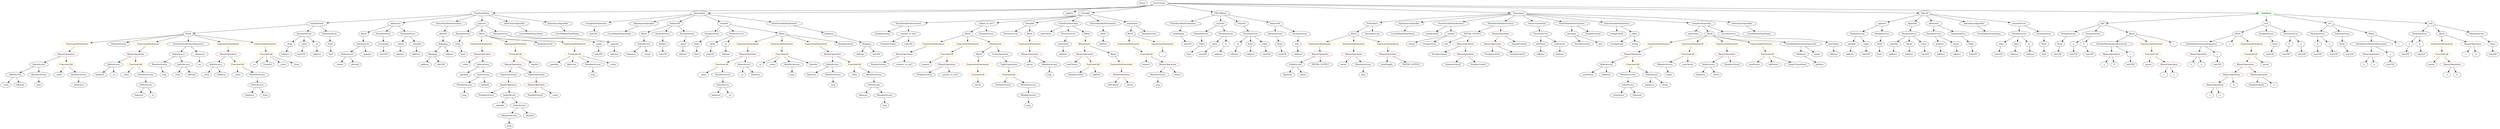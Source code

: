 strict digraph {
	graph [bb="0,0,14988,900"];
	node [label="\N"];
	Enter	[height=0.5,
		pos="6964.6,882",
		width=0.83628];
	ContractDefinition_StandardToken	[color=black,
		height=0.5,
		label=StandardToken,
		pos="3102.6,810",
		width=1.8897];
	FunctionDefinition_transferFrom_1	[color=black,
		height=0.5,
		label=transferFrom,
		pos="1909.6,738",
		width=1.6402];
	ContractDefinition_StandardToken -> FunctionDefinition_transferFrom_1	[pos="e,1967.4,742.39 3036.8,805.14 2829.3,792.96 2190.5,755.48 1978.7,743.05"];
	FunctionDefinition_allowance_1	[color=black,
		height=0.5,
		label=allowance,
		pos="2402.6,738",
		width=1.3076];
	ContractDefinition_StandardToken -> FunctionDefinition_allowance_1	[pos="e,2447.6,743.5 3039.9,802.73 2904.7,789.21 2587.7,757.51 2458.7,744.61"];
	StateVariableDeclaration_Unnamed_4	[color=black,
		height=0.5,
		label=StateVariableDeclaration,
		pos="2834.6,738",
		width=2.8184];
	ContractDefinition_StandardToken -> StateVariableDeclaration_Unnamed_4	[pos="e,2889.7,753.4 3055.3,796.65 3012.4,785.43 2948.6,768.78 2900.7,756.25"];
	FunctionDefinition_approve_1	[color=black,
		height=0.5,
		label=approve,
		pos="3102.6,738",
		width=1.1412];
	ContractDefinition_StandardToken -> FunctionDefinition_approve_1	[pos="e,3102.6,756.1 3102.6,791.7 3102.6,784.41 3102.6,775.73 3102.6,767.54"];
	InheritanceSpecifier_Unnamed_2	[color=black,
		height=0.5,
		label=InheritanceSpecifier,
		pos="3315.6,738",
		width=2.3333];
	ContractDefinition_StandardToken -> InheritanceSpecifier_Unnamed_2	[pos="e,3271.2,753.59 3144.2,795.34 3177.3,784.45 3224,769.1 3260.3,757.18"];
	InheritanceSpecifier_Unnamed_3	[color=black,
		height=0.5,
		label=InheritanceSpecifier,
		pos="3571.6,738",
		width=2.3333];
	ContractDefinition_StandardToken -> InheritanceSpecifier_Unnamed_3	[pos="e,3504.3,749.05 3160.6,800.35 3244.3,787.85 3399.3,764.72 3493.2,750.71"];
	Parameter_who	[color=black,
		height=0.5,
		label=who,
		pos="7888.6,594",
		width=0.75];
	ElementaryTypeName_address	[color=black,
		height=0.5,
		label=address,
		pos="7892.6,522",
		width=1.0996];
	Parameter_who -> ElementaryTypeName_address	[pos="e,7891.6,540.1 7889.6,575.7 7890,568.41 7890.5,559.73 7891,551.54"];
	Identifier__owner_1	[color=black,
		height=0.5,
		label=_owner,
		pos="2063.6,450",
		width=1.0719];
	MemberAccess_Unnamed_19	[color=black,
		height=0.5,
		label=MemberAccess,
		pos="10023,450",
		width=1.9174];
	Identifier_super	[color=black,
		height=0.5,
		label=super,
		pos="10049,378",
		width=0.864];
	MemberAccess_Unnamed_19 -> Identifier_super	[pos="e,10042,396.1 10029,431.7 10032,424.15 10035,415.12 10038,406.68"];
	NumberLiteral_Unnamed_9	[color=black,
		height=0.5,
		label=NumberLiteral,
		pos="9559.6,594",
		width=1.765];
	IndexAccess_Unnamed_11	[color=black,
		height=0.5,
		label=IndexAccess,
		pos="239.6,450",
		width=1.6402];
	IndexAccess_Unnamed_12	[color=black,
		height=0.5,
		label=IndexAccess,
		pos="93.599,378",
		width=1.6402];
	IndexAccess_Unnamed_11 -> IndexAccess_Unnamed_12	[pos="e,124.42,393.78 208.99,434.33 187.36,423.95 158.13,409.94 134.5,398.61"];
	MemberAccess_Unnamed_12	[color=black,
		height=0.5,
		label=MemberAccess,
		pos="239.6,378",
		width=1.9174];
	IndexAccess_Unnamed_11 -> MemberAccess_Unnamed_12	[pos="e,239.6,396.1 239.6,431.7 239.6,424.41 239.6,415.73 239.6,407.54"];
	ParameterList_Unnamed_16	[color=black,
		height=0.5,
		label=ParameterList,
		pos="6187.6,666",
		width=1.7095];
	FunctionDefinition_EtherAsset	[color=black,
		height=0.5,
		label=EtherAsset,
		pos="8328.6,738",
		width=1.4184];
	Block_Unnamed_15	[color=black,
		height=0.5,
		label=Block,
		pos="8216.6,666",
		width=0.90558];
	FunctionDefinition_EtherAsset -> Block_Unnamed_15	[pos="e,8237.5,680.04 8304.3,721.81 8287.5,711.34 8265.2,697.35 8247.2,686.12"];
	ParameterList_Unnamed_34	[color=black,
		height=0.5,
		label=ParameterList,
		pos="8328.6,666",
		width=1.7095];
	FunctionDefinition_EtherAsset -> ParameterList_Unnamed_34	[pos="e,8328.6,684.1 8328.6,719.7 8328.6,712.41 8328.6,703.73 8328.6,695.54"];
	IndexAccess_Unnamed_19	[color=black,
		height=0.5,
		label=IndexAccess,
		pos="7860.6,450",
		width=1.6402];
	Identifier_balances_9	[color=black,
		height=0.5,
		label=balances,
		pos="7813.6,378",
		width=1.1828];
	IndexAccess_Unnamed_19 -> Identifier_balances_9	[pos="e,7824.9,395.79 7849.2,432.05 7843.8,423.97 7837.2,414.12 7831.1,405.11"];
	Identifier_owner_4	[color=black,
		height=0.5,
		label=owner,
		pos="7907.6,378",
		width=0.93331];
	IndexAccess_Unnamed_19 -> Identifier_owner_4	[pos="e,7896.7,395.31 7872,432.05 7877.5,423.85 7884.2,413.83 7890.3,404.71"];
	Parameter_None	[color=black,
		height=0.5,
		label=None,
		pos="7785.6,594",
		width=0.85014];
	ElementaryTypeName_uint256_1	[color=black,
		height=0.5,
		label=uint256,
		pos="7797.6,522",
		width=1.0442];
	Parameter_None -> ElementaryTypeName_uint256_1	[pos="e,7794.7,540.1 7788.6,575.7 7789.8,568.32 7791.3,559.52 7792.8,551.25"];
	VariableDeclaration_spender	[color=black,
		height=0.5,
		label=spender,
		pos="11376,594",
		width=1.1135];
	ElementaryTypeName_address_10	[color=black,
		height=0.5,
		label=address,
		pos="11371,522",
		width=1.0996];
	VariableDeclaration_spender -> ElementaryTypeName_address_10	[pos="e,11372,540.1 11374,575.7 11374,568.41 11373,559.73 11373,551.54"];
	ParameterList_Unnamed_22	[color=black,
		height=0.5,
		label=ParameterList,
		pos="13903,666",
		width=1.7095];
	Parameter_b_1	[color=black,
		height=0.5,
		label=b,
		pos="13896,594",
		width=0.75];
	ParameterList_Unnamed_22 -> Parameter_b_1	[pos="e,13897,612.1 13901,647.7 13900,640.41 13899,631.73 13898,623.54"];
	Parameter_a_1	[color=black,
		height=0.5,
		label=a,
		pos="13968,594",
		width=0.75];
	ParameterList_Unnamed_22 -> Parameter_a_1	[pos="e,13954,609.57 13918,648.41 13926,639.28 13937,627.81 13946,617.85"];
	ElementaryTypeName_uint256_6	[color=black,
		height=0.5,
		label=uint256,
		pos="11203,522",
		width=1.0442];
	BinaryOperation_Unnamed_2	[color=brown,
		height=0.5,
		label=BinaryOperation,
		pos="6299.6,522",
		width=1.9867];
	Identifier_owner	[color=black,
		height=0.5,
		label=owner,
		pos="6291.6,450",
		width=0.93331];
	BinaryOperation_Unnamed_2 -> Identifier_owner	[pos="e,6293.6,468.1 6297.6,503.7 6296.8,496.41 6295.8,487.73 6294.9,479.54"];
	MemberAccess_Unnamed_5	[color=black,
		height=0.5,
		label=MemberAccess,
		pos="6412.6,450",
		width=1.9174];
	BinaryOperation_Unnamed_2 -> MemberAccess_Unnamed_5	[pos="e,6386.8,466.98 6325.5,504.94 6340.9,495.43 6360.6,483.24 6377.3,472.86"];
	VariableDeclaration_owner	[color=black,
		height=0.5,
		label=owner,
		pos="11468,594",
		width=0.93331];
	ElementaryTypeName_address_9	[color=black,
		height=0.5,
		label=address,
		pos="11468,522",
		width=1.0996];
	VariableDeclaration_owner -> ElementaryTypeName_address_9	[pos="e,11468,540.1 11468,575.7 11468,568.41 11468,559.73 11468,551.54"];
	ElementaryTypeName_uint256_15	[color=black,
		height=0.5,
		label=uint256,
		pos="13617,522",
		width=1.0442];
	FunctionDefinition_add	[color=black,
		height=0.5,
		label=add,
		pos="12608,738",
		width=0.75];
	ParameterList_Unnamed_27	[color=black,
		height=0.5,
		label=ParameterList,
		pos="12388,666",
		width=1.7095];
	FunctionDefinition_add -> ParameterList_Unnamed_27	[pos="e,12428,679.95 12584,729.38 12549,718.41 12485,697.91 12439,683.41"];
	ParameterList_Unnamed_26	[color=black,
		height=0.5,
		label=ParameterList,
		pos="12529,666",
		width=1.7095];
	FunctionDefinition_add -> ParameterList_Unnamed_26	[pos="e,12547,683.51 12592,723.17 12582,714 12568,701.73 12556,690.99"];
	Block_Unnamed_11	[color=black,
		height=0.5,
		label=Block,
		pos="12801,666",
		width=0.90558];
	FunctionDefinition_add -> Block_Unnamed_11	[pos="e,12774,676.71 12631,728.56 12664,716.65 12724,694.79 12763,680.59"];
	Identifier_msg_7	[color=black,
		height=0.5,
		label=msg,
		pos="239.6,306",
		width=0.75];
	ElementaryTypeName_uint256_10	[color=black,
		height=0.5,
		label=uint256,
		pos="4440.6,522",
		width=1.0442];
	Identifier_msg_2	[color=black,
		height=0.5,
		label=msg,
		pos="4881.6,378",
		width=0.75];
	NumberLiteral_Unnamed_12	[color=black,
		height=0.5,
		label=NumberLiteral,
		pos="8802.6,450",
		width=1.765];
	ExpressionStatement_Unnamed_1	[color=orange,
		height=0.5,
		label=ExpressionStatement,
		pos="4664.6,594",
		width=2.458];
	BinaryOperation_Unnamed_1	[color=brown,
		height=0.5,
		label=BinaryOperation,
		pos="4664.6,522",
		width=1.9867];
	ExpressionStatement_Unnamed_1 -> BinaryOperation_Unnamed_1	[pos="e,4664.6,540.1 4664.6,575.7 4664.6,568.41 4664.6,559.73 4664.6,551.54"];
	Identifier__value_1	[color=black,
		height=0.5,
		label=_value,
		pos="4323.6,378",
		width=0.96103];
	Mapping_Unnamed	[color=black,
		height=0.5,
		label=Mapping,
		pos="5351.6,594",
		width=1.2105];
	ElementaryTypeName_address_11	[color=black,
		height=0.5,
		label=address,
		pos="5263.6,522",
		width=1.0996];
	Mapping_Unnamed -> ElementaryTypeName_address_11	[pos="e,5282.5,538.01 5332.1,577.46 5320.1,567.91 5304.5,555.51 5291.2,544.96"];
	ElementaryTypeName_uint256_9	[color=black,
		height=0.5,
		label=uint256,
		pos="5358.6,522",
		width=1.0442];
	Mapping_Unnamed -> ElementaryTypeName_uint256_9	[pos="e,5356.9,540.1 5353.3,575.7 5354.1,568.41 5354.9,559.73 5355.7,551.54"];
	Block_Unnamed_12	[color=black,
		height=0.5,
		label=Block,
		pos="1146.6,666",
		width=0.90558];
	FunctionDefinition_transferFrom_1 -> Block_Unnamed_12	[pos="e,1178.8,669.95 1853.5,731.85 1708,718.5 1320.8,682.98 1190.2,671"];
	ParameterList_Unnamed_28	[color=black,
		height=0.5,
		label=ParameterList,
		pos="1845.6,666",
		width=1.7095];
	FunctionDefinition_transferFrom_1 -> ParameterList_Unnamed_28	[pos="e,1860.7,683.47 1894.4,720.41 1886.6,711.87 1876.9,701.28 1868.3,691.79"];
	ParameterList_Unnamed_29	[color=black,
		height=0.5,
		label=ParameterList,
		pos="1992.6,666",
		width=1.7095];
	FunctionDefinition_transferFrom_1 -> ParameterList_Unnamed_29	[pos="e,1973.2,683.39 1928.8,720.76 1939.5,711.82 1952.8,700.55 1964.6,690.64"];
	NumberLiteral_Unnamed_4	[color=black,
		height=0.5,
		label=NumberLiteral,
		pos="6132.6,306",
		width=1.765];
	Identifier_a_5	[color=black,
		height=0.5,
		label=a,
		pos="14777,522",
		width=0.75];
	Identifier__value_8	[color=black,
		height=0.5,
		label=_value,
		pos="2825.6,450",
		width=0.96103];
	Identifier_newOwner_3	[color=black,
		height=0.5,
		label=newOwner,
		pos="9739.6,234",
		width=1.4046];
	FunctionCall_Unnamed_9	[color=orange,
		height=0.5,
		label=FunctionCall,
		pos="14653,522",
		width=1.6125];
	Identifier_assert_1	[color=black,
		height=0.5,
		label=assert,
		pos="14592,450",
		width=0.89172];
	FunctionCall_Unnamed_9 -> Identifier_assert_1	[pos="e,14605,466.51 14638,504.41 14630,495.62 14621,484.66 14612,474.96"];
	BinaryOperation_Unnamed_14	[color=brown,
		height=0.5,
		label=BinaryOperation,
		pos="14714,450",
		width=1.9867];
	FunctionCall_Unnamed_9 -> BinaryOperation_Unnamed_14	[pos="e,14699,467.96 14667,504.41 14674,496.08 14683,485.8 14691,476.49"];
	VariableDeclaration_to	[color=black,
		height=0.5,
		label=to,
		pos="7536.6,594",
		width=0.75];
	ElementaryTypeName_address_3	[color=black,
		height=0.5,
		label=address,
		pos="7512.6,522",
		width=1.0996];
	VariableDeclaration_to -> ElementaryTypeName_address_3	[pos="e,7518.5,540.28 7530.8,576.05 7528.2,568.52 7525.1,559.44 7522.2,550.94"];
	Identifier__from_1	[color=black,
		height=0.5,
		label=_from,
		pos="1280.6,378",
		width=0.93331];
	ParameterList_Unnamed_3	[color=black,
		height=0.5,
		label=ParameterList,
		pos="7323.6,666",
		width=1.7095];
	Parameter_None_1	[color=black,
		height=0.5,
		label=None,
		pos="7311.6,594",
		width=0.85014];
	ParameterList_Unnamed_3 -> Parameter_None_1	[pos="e,7314.5,612.1 7320.6,647.7 7319.4,640.32 7317.9,631.52 7316.4,623.25"];
	Mapping_Unnamed_2	[color=black,
		height=0.5,
		label=Mapping,
		pos="2631.6,522",
		width=1.2105];
	ElementaryTypeName_address_18	[color=black,
		height=0.5,
		label=address,
		pos="2584.6,450",
		width=1.0996];
	Mapping_Unnamed_2 -> ElementaryTypeName_address_18	[pos="e,2595.7,467.47 2620.5,504.41 2615,496.22 2608.2,486.14 2602,476.95"];
	ElementaryTypeName_uint256_28	[color=black,
		height=0.5,
		label=uint256,
		pos="2679.6,450",
		width=1.0442];
	Mapping_Unnamed_2 -> ElementaryTypeName_uint256_28	[pos="e,2668.3,467.47 2643,504.41 2648.6,496.22 2655.5,486.14 2661.8,476.95"];
	Identifier__to	[color=black,
		height=0.5,
		label=_to,
		pos="4569.6,378",
		width=0.75];
	Parameter_None_2	[color=black,
		height=0.5,
		label=None,
		pos="11841,594",
		width=0.85014];
	ElementaryTypeName_uint256_4	[color=black,
		height=0.5,
		label=uint256,
		pos="11850,522",
		width=1.0442];
	Parameter_None_2 -> ElementaryTypeName_uint256_4	[pos="e,11847,540.1 11843,575.7 11844,568.32 11845,559.52 11846,551.25"];
	Identifier__value_3	[color=black,
		height=0.5,
		label=_value,
		pos="781.6,378",
		width=0.96103];
	Identifier__from_3	[color=black,
		height=0.5,
		label=_from,
		pos="33.599,306",
		width=0.93331];
	ElementaryTypeName_address_14	[color=black,
		height=0.5,
		label=address,
		pos="6740.6,594",
		width=1.0996];
	ElementaryTypeName_uint256_30	[color=black,
		height=0.5,
		label=uint256,
		pos="3610.6,522",
		width=1.0442];
	UserDefinedTypeName_Unnamed_3	[color=black,
		height=0.5,
		label=UserDefinedTypeName,
		pos="3606.6,666",
		width=2.7214];
	ParameterList_Unnamed_23	[color=black,
		height=0.5,
		label=ParameterList,
		pos="14044,666",
		width=1.7095];
	Parameter_None_7	[color=black,
		height=0.5,
		label=None,
		pos="14044,594",
		width=0.85014];
	ParameterList_Unnamed_23 -> Parameter_None_7	[pos="e,14044,612.1 14044,647.7 14044,640.41 14044,631.73 14044,623.54"];
	VariableDeclaration_decimals	[color=black,
		height=0.5,
		label=decimals,
		pos="9504.6,666",
		width=1.1967];
	VariableDeclaration_decimals -> NumberLiteral_Unnamed_9	[pos="e,9546.3,611.96 9517.6,648.41 9524.1,640.16 9532.1,630.01 9539.3,620.78"];
	ElementaryTypeName_uint	[color=black,
		height=0.5,
		label=uint,
		pos="9668.6,594",
		width=0.75];
	VariableDeclaration_decimals -> ElementaryTypeName_uint	[pos="e,9647,605.42 9535,652.88 9561.1,642.4 9599.5,626.66 9632.6,612 9633.9,611.42 9635.3,610.82 9636.6,610.21"];
	MemberAccess_Unnamed_6	[color=black,
		height=0.5,
		label=MemberAccess,
		pos="7056.6,378",
		width=1.9174];
	Identifier_msg_4	[color=black,
		height=0.5,
		label=msg,
		pos="7056.6,306",
		width=0.75];
	MemberAccess_Unnamed_6 -> Identifier_msg_4	[pos="e,7056.6,324.1 7056.6,359.7 7056.6,352.41 7056.6,343.73 7056.6,335.54"];
	Parameter_spender	[color=black,
		height=0.5,
		label=spender,
		pos="11651,594",
		width=1.1135];
	ElementaryTypeName_address_5	[color=black,
		height=0.5,
		label=address,
		pos="11658,522",
		width=1.0996];
	Parameter_spender -> ElementaryTypeName_address_5	[pos="e,11656,540.1 11652,575.7 11653,568.41 11654,559.73 11655,551.54"];
	BinaryOperation_Unnamed_20	[color=brown,
		height=0.5,
		label=BinaryOperation,
		pos="424.6,522",
		width=1.9867];
	BinaryOperation_Unnamed_20 -> IndexAccess_Unnamed_11	[pos="e,275.68,464.65 386.27,506.5 357.2,495.5 317.12,480.33 286.2,468.63"];
	FunctionCall_Unnamed_13	[color=orange,
		height=0.5,
		label=FunctionCall,
		pos="424.6,450",
		width=1.6125];
	BinaryOperation_Unnamed_20 -> FunctionCall_Unnamed_13	[pos="e,424.6,468.1 424.6,503.7 424.6,496.41 424.6,487.73 424.6,479.54"];
	IndexAccess_Unnamed_8	[color=black,
		height=0.5,
		label=IndexAccess,
		pos="903.6,306",
		width=1.6402];
	Identifier_balances_6	[color=black,
		height=0.5,
		label=balances,
		pos="859.6,234",
		width=1.1828];
	IndexAccess_Unnamed_8 -> Identifier_balances_6	[pos="e,870.15,251.79 892.95,288.05 887.92,280.06 881.81,270.33 876.19,261.4"];
	Identifier__to_4	[color=black,
		height=0.5,
		label=_to,
		pos="947.6,234",
		width=0.75];
	IndexAccess_Unnamed_8 -> Identifier__to_4	[pos="e,937.65,250.83 914.25,288.05 919.48,279.73 925.89,269.54 931.68,260.32"];
	Parameter_value_1	[color=black,
		height=0.5,
		label=value,
		pos="11988,594",
		width=0.82242];
	ElementaryTypeName_uint256_5	[color=black,
		height=0.5,
		label=uint256,
		pos="11982,522",
		width=1.0442];
	Parameter_value_1 -> ElementaryTypeName_uint256_5	[pos="e,11983,540.1 11986,575.7 11985,568.41 11985,559.73 11984,551.54"];
	VariableDeclarationStatement_Unnamed_2	[color=black,
		height=0.5,
		label=VariableDeclarationStatement,
		pos="12688,594",
		width=3.3174];
	BinaryOperation_Unnamed_16	[color=brown,
		height=0.5,
		label=BinaryOperation,
		pos="12680,522",
		width=1.9867];
	VariableDeclarationStatement_Unnamed_2 -> BinaryOperation_Unnamed_16	[pos="e,12682,540.1 12686,575.7 12685,568.41 12684,559.73 12683,551.54"];
	VariableDeclaration_c_2	[color=black,
		height=0.5,
		label=c,
		pos="12797,522",
		width=0.75];
	VariableDeclarationStatement_Unnamed_2 -> VariableDeclaration_c_2	[pos="e,12778,535.18 12714,576.05 12730,565.5 12752,551.93 12768,541.16"];
	MemberAccess_Unnamed_14	[color=black,
		height=0.5,
		label=MemberAccess,
		pos="3115.6,90",
		width=1.9174];
	Identifier_msg_8	[color=black,
		height=0.5,
		label=msg,
		pos="3115.6,18",
		width=0.75];
	MemberAccess_Unnamed_14 -> Identifier_msg_8	[pos="e,3115.6,36.104 3115.6,71.697 3115.6,64.407 3115.6,55.726 3115.6,47.536"];
	Block_Unnamed_8	[color=black,
		height=0.5,
		label=Block,
		pos="13428,666",
		width=0.90558];
	VariableDeclarationStatement_Unnamed	[color=black,
		height=0.5,
		label=VariableDeclarationStatement,
		pos="13211,594",
		width=3.3174];
	Block_Unnamed_8 -> VariableDeclarationStatement_Unnamed	[pos="e,13260,610.85 13400,656.13 13368,645.68 13313,627.99 13270,614.32"];
	Identifier_c_1	[color=black,
		height=0.5,
		label=c,
		pos="13375,594",
		width=0.75];
	Block_Unnamed_8 -> Identifier_c_1	[pos="e,13386,610.34 13416,649.12 13409,640.31 13400,629.18 13393,619.31"];
	ExpressionStatement_Unnamed_10	[color=orange,
		height=0.5,
		label=ExpressionStatement,
		pos="13508,594",
		width=2.458];
	Block_Unnamed_8 -> ExpressionStatement_Unnamed_10	[pos="e,13488,612.04 13445,650.15 13455,641.26 13468,629.74 13480,619.53"];
	ExpressionStatement_Unnamed_12	[color=orange,
		height=0.5,
		label=ExpressionStatement,
		pos="12914,594",
		width=2.458];
	FunctionCall_Unnamed_10	[color=orange,
		height=0.5,
		label=FunctionCall,
		pos="12914,522",
		width=1.6125];
	ExpressionStatement_Unnamed_12 -> FunctionCall_Unnamed_10	[pos="e,12914,540.1 12914,575.7 12914,568.41 12914,559.73 12914,551.54"];
	UsingForDeclaration_Unnamed	[color=black,
		height=0.5,
		label=UsingForDeclaration,
		pos="3795.6,738",
		width=2.4303];
	ElementaryTypeName_uint256_8	[color=black,
		height=0.5,
		label=uint256,
		pos="3760.6,666",
		width=1.0442];
	UsingForDeclaration_Unnamed -> ElementaryTypeName_uint256_8	[pos="e,3768.9,683.62 3786.9,719.7 3783,711.87 3778.3,702.44 3774,693.73"];
	Identifier_balances_12	[color=black,
		height=0.5,
		label=balances,
		pos="9927.6,306",
		width=1.1828];
	IndexAccess_Unnamed_21	[color=black,
		height=0.5,
		label=IndexAccess,
		pos="9794.6,306",
		width=1.6402];
	IndexAccess_Unnamed_21 -> Identifier_newOwner_3	[pos="e,9752.8,251.79 9781.3,288.05 9774.9,279.89 9767,269.91 9759.9,260.82"];
	Identifier_balances_11	[color=black,
		height=0.5,
		label=balances,
		pos="9850.6,234",
		width=1.1828];
	IndexAccess_Unnamed_21 -> Identifier_balances_11	[pos="e,9837.6,251.31 9808.2,288.05 9814.9,279.68 9823.1,269.4 9830.5,260.13"];
	Parameter_value	[color=black,
		height=0.5,
		label=value,
		pos="7389.6,594",
		width=0.82242];
	ElementaryTypeName_uint256_2	[color=black,
		height=0.5,
		label=uint256,
		pos="7320.6,522",
		width=1.0442];
	Parameter_value -> ElementaryTypeName_uint256_2	[pos="e,7336.2,538.8 7375,578.15 7366,569.03 7354.3,557.14 7344,546.74"];
	BinaryOperation_Unnamed_8	[color=brown,
		height=0.5,
		label=BinaryOperation,
		pos="13204,522",
		width=1.9867];
	VariableDeclarationStatement_Unnamed -> BinaryOperation_Unnamed_8	[pos="e,13205,540.1 13209,575.7 13208,568.41 13207,559.73 13206,551.54"];
	VariableDeclaration_c	[color=black,
		height=0.5,
		label=c,
		pos="13321,522",
		width=0.75];
	VariableDeclarationStatement_Unnamed -> VariableDeclaration_c	[pos="e,13301,535.18 13237,576.05 13254,565.5 13275,551.93 13292,541.16"];
	Block_Unnamed_6	[color=black,
		height=0.5,
		label=Block,
		pos="5934.6,666",
		width=0.90558];
	ExpressionStatement_Unnamed_9	[color=orange,
		height=0.5,
		label=ExpressionStatement,
		pos="5739.6,594",
		width=2.458];
	Block_Unnamed_6 -> ExpressionStatement_Unnamed_9	[pos="e,5782,610.24 5907.9,655.41 5878.4,644.81 5830.1,627.47 5792.7,614.08"];
	ExpressionStatement_Unnamed_7	[color=orange,
		height=0.5,
		label=ExpressionStatement,
		pos="5934.6,594",
		width=2.458];
	Block_Unnamed_6 -> ExpressionStatement_Unnamed_7	[pos="e,5934.6,612.1 5934.6,647.7 5934.6,640.41 5934.6,631.73 5934.6,623.54"];
	IfStatement_Unnamed_1	[color=orange,
		height=0.5,
		label=IfStatement,
		pos="6094.6,594",
		width=1.4739];
	Block_Unnamed_6 -> IfStatement_Unnamed_1	[pos="e,6062.9,608.87 5959.6,654.06 5984.4,643.21 6022.9,626.36 6052.5,613.44"];
	NumberLiteral_Unnamed_5	[color=black,
		height=0.5,
		label=NumberLiteral,
		pos="5404.6,450",
		width=1.765];
	MemberAccess_Unnamed_9	[color=black,
		height=0.5,
		label=MemberAccess,
		pos="980.6,450",
		width=1.9174];
	Identifier_msg_6	[color=black,
		height=0.5,
		label=msg,
		pos="1017.6,378",
		width=0.75];
	MemberAccess_Unnamed_9 -> Identifier_msg_6	[pos="e,1009.1,395.14 989.75,431.7 993.99,423.67 999.13,413.95 1003.8,405.05"];
	Identifier_balances	[color=black,
		height=0.5,
		label=balances,
		pos="5002.6,378",
		width=1.1828];
	NumberLiteral_Unnamed_1	[color=black,
		height=0.5,
		label=NumberLiteral,
		pos="5476.6,594",
		width=1.765];
	Identifier__to_2	[color=black,
		height=0.5,
		label=_to,
		pos="4679.6,450",
		width=0.75];
	IndexAccess_Unnamed_7	[color=black,
		height=0.5,
		label=IndexAccess,
		pos="700.6,450",
		width=1.6402];
	Identifier_balances_5	[color=black,
		height=0.5,
		label=balances,
		pos="613.6,378",
		width=1.1828];
	IndexAccess_Unnamed_7 -> Identifier_balances_5	[pos="e,632.77,394.43 680.42,432.76 668.87,423.47 654.2,411.67 641.55,401.49"];
	Identifier__to_3	[color=black,
		height=0.5,
		label=_to,
		pos="701.6,378",
		width=0.75];
	IndexAccess_Unnamed_7 -> Identifier__to_3	[pos="e,701.35,396.1 700.85,431.7 700.95,424.41 701.07,415.73 701.19,407.54"];
	NumberLiteral_Unnamed_7	[color=black,
		height=0.5,
		label=NumberLiteral,
		pos="3270.6,234",
		width=1.765];
	Identifier_allowed_4	[color=black,
		height=0.5,
		label=allowed,
		pos="2159.6,450",
		width=1.0858];
	VariableDeclaration_INITIAL_SUPPLY	[color=black,
		height=0.5,
		label=INITIAL_SUPPLY,
		pos="8926.6,666",
		width=2.3333];
	ElementaryTypeName_uint_1	[color=black,
		height=0.5,
		label=uint,
		pos="8751.6,594",
		width=0.75];
	VariableDeclaration_INITIAL_SUPPLY -> ElementaryTypeName_uint_1	[pos="e,8772.8,605.34 8884.9,650.06 8857.1,639.86 8819.9,625.77 8787.6,612 8786.1,611.36 8784.5,610.69 8783,610"];
	BinaryOperation_Unnamed_25	[color=brown,
		height=0.5,
		label=BinaryOperation,
		pos="8868.6,594",
		width=1.9867];
	VariableDeclaration_INITIAL_SUPPLY -> BinaryOperation_Unnamed_25	[pos="e,8882.5,611.79 8912.6,648.05 8905.7,639.8 8897.4,629.7 8889.8,620.54"];
	MemberAccess_Unnamed_10	[color=black,
		height=0.5,
		label=MemberAccess,
		pos="903.6,378",
		width=1.9174];
	MemberAccess_Unnamed_10 -> IndexAccess_Unnamed_8	[pos="e,903.6,324.1 903.6,359.7 903.6,352.41 903.6,343.73 903.6,335.54"];
	BinaryOperation_Unnamed_30	[color=brown,
		height=0.5,
		label=BinaryOperation,
		pos="8418.6,522",
		width=1.9867];
	Identifier_totalSupply	[color=black,
		height=0.5,
		label=totalSupply,
		pos="8418.6,450",
		width=1.4739];
	BinaryOperation_Unnamed_30 -> Identifier_totalSupply	[pos="e,8418.6,468.1 8418.6,503.7 8418.6,496.41 8418.6,487.73 8418.6,479.54"];
	Identifier_INITIAL_SUPPLY	[color=black,
		height=0.5,
		label=INITIAL_SUPPLY,
		pos="8573.6,450",
		width=2.3333];
	BinaryOperation_Unnamed_30 -> Identifier_INITIAL_SUPPLY	[pos="e,8538.7,466.77 8452.2,505.81 8474.5,495.76 8503.9,482.45 8528.3,471.47"];
	BinaryOperation_Unnamed_18	[color=brown,
		height=0.5,
		label=BinaryOperation,
		pos="835.6,522",
		width=1.9867];
	BinaryOperation_Unnamed_18 -> IndexAccess_Unnamed_7	[pos="e,729.41,465.94 805.3,505.29 785.88,495.22 760.49,482.05 739.57,471.21"];
	FunctionCall_Unnamed_11	[color=orange,
		height=0.5,
		label=FunctionCall,
		pos="835.6,450",
		width=1.6125];
	BinaryOperation_Unnamed_18 -> FunctionCall_Unnamed_11	[pos="e,835.6,468.1 835.6,503.7 835.6,496.41 835.6,487.73 835.6,479.54"];
	NumberLiteral_Unnamed_11	[color=black,
		height=0.5,
		label=NumberLiteral,
		pos="8717.6,522",
		width=1.765];
	ElementaryTypeName_uint256_27	[color=black,
		height=0.5,
		label=uint256,
		pos="12797,450",
		width=1.0442];
	ElementaryTypeName_address_22	[color=black,
		height=0.5,
		label=address,
		pos="2433.6,522",
		width=1.0996];
	NumberLiteral_Unnamed_3	[color=black,
		height=0.5,
		label=NumberLiteral,
		pos="5670.6,378",
		width=1.765];
	Identifier__allowance	[color=black,
		height=0.5,
		label=_allowance,
		pos="483.6,306",
		width=1.4462];
	Block_Unnamed_3	[color=black,
		height=0.5,
		label=Block,
		pos="6891.6,666",
		width=0.90558];
	ExpressionStatement_Unnamed_4	[color=orange,
		height=0.5,
		label=ExpressionStatement,
		pos="6886.6,594",
		width=2.458];
	Block_Unnamed_3 -> ExpressionStatement_Unnamed_4	[pos="e,6887.8,612.1 6890.4,647.7 6889.8,640.41 6889.2,631.73 6888.6,623.54"];
	ExpressionStatement_Unnamed_5	[color=orange,
		height=0.5,
		label=ExpressionStatement,
		pos="7081.6,594",
		width=2.458];
	Block_Unnamed_3 -> ExpressionStatement_Unnamed_5	[pos="e,7037.7,609.95 6916.7,654.37 6921.9,652.21 6927.4,649.99 6932.6,648 6963.7,636.02 6998.9,623.47 7027.2,613.6"];
	Parameter_a_3	[color=black,
		height=0.5,
		label=a,
		pos="12452,594",
		width=0.75];
	ElementaryTypeName_uint256_24	[color=black,
		height=0.5,
		label=uint256,
		pos="12452,522",
		width=1.0442];
	Parameter_a_3 -> ElementaryTypeName_uint256_24	[pos="e,12452,540.1 12452,575.7 12452,568.41 12452,559.73 12452,551.54"];
	Identifier_a_6	[color=black,
		height=0.5,
		label=a,
		pos="12625,450",
		width=0.75];
	BinaryOperation_Unnamed_16 -> Identifier_a_6	[pos="e,12637,466.36 12666,504.05 12660,495.44 12651,484.81 12644,475.33"];
	Identifier_b_5	[color=black,
		height=0.5,
		label=b,
		pos="12697,450",
		width=0.75];
	BinaryOperation_Unnamed_16 -> Identifier_b_5	[pos="e,12692,468.1 12684,503.7 12686,496.32 12688,487.52 12690,479.25"];
	ExpressionStatement_Unnamed_23	[color=orange,
		height=0.5,
		label=ExpressionStatement,
		pos="10009,594",
		width=2.458];
	BinaryOperation_Unnamed_32	[color=brown,
		height=0.5,
		label=BinaryOperation,
		pos="9825.6,522",
		width=1.9867];
	ExpressionStatement_Unnamed_23 -> BinaryOperation_Unnamed_32	[pos="e,9863.8,537.61 9968.4,577.64 9940.7,567.03 9903.7,552.86 9874.2,541.61"];
	BinaryOperation_Unnamed_23	[color=brown,
		height=0.5,
		label=BinaryOperation,
		pos="3111.6,306",
		width=1.9867];
	NumberLiteral_Unnamed_8	[color=black,
		height=0.5,
		label=NumberLiteral,
		pos="2976.6,234",
		width=1.765];
	BinaryOperation_Unnamed_23 -> NumberLiteral_Unnamed_8	[pos="e,3005.9,250.18 3081.3,289.29 3062,279.29 3036.8,266.23 3016,255.43"];
	IndexAccess_Unnamed_13	[color=black,
		height=0.5,
		label=IndexAccess,
		pos="3117.6,234",
		width=1.6402];
	BinaryOperation_Unnamed_23 -> IndexAccess_Unnamed_13	[pos="e,3116.1,252.1 3113.1,287.7 3113.7,280.41 3114.5,271.73 3115.2,263.54"];
	VariableDeclaration_oldOwner_1	[color=black,
		height=0.5,
		label=oldOwner,
		pos="9311.6,594",
		width=1.3214];
	ElementaryTypeName_address_26	[color=black,
		height=0.5,
		label=address,
		pos="9311.6,522",
		width=1.0996];
	VariableDeclaration_oldOwner_1 -> ElementaryTypeName_address_26	[pos="e,9311.6,540.1 9311.6,575.7 9311.6,568.41 9311.6,559.73 9311.6,551.54"];
	Identifier_owner_3	[color=black,
		height=0.5,
		label=owner,
		pos="8157.6,450",
		width=0.93331];
	ElementaryTypeName_uint256_20	[color=black,
		height=0.5,
		label=uint256,
		pos="14328,450",
		width=1.0442];
	InheritanceSpecifier_Unnamed_1	[color=black,
		height=0.5,
		label=InheritanceSpecifier,
		pos="4021.6,738",
		width=2.3333];
	UserDefinedTypeName_Unnamed_1	[color=black,
		height=0.5,
		label=UserDefinedTypeName,
		pos="3914.6,666",
		width=2.7214];
	InheritanceSpecifier_Unnamed_1 -> UserDefinedTypeName_Unnamed_1	[pos="e,3940.1,683.71 3996.2,720.41 3982.4,711.32 3964.9,699.92 3949.7,689.99"];
	Identifier_require	[color=black,
		height=0.5,
		label=require,
		pos="6985.6,450",
		width=1.0026];
	NumberLiteral_Unnamed_16	[color=black,
		height=0.5,
		label=NumberLiteral,
		pos="9027.6,522",
		width=1.765];
	ModifierInvocation_onlyOwner	[color=black,
		height=0.5,
		label=onlyOwner,
		pos="6401.6,666",
		width=1.4323];
	ElementaryTypeName_address_21	[color=black,
		height=0.5,
		label=address,
		pos="3708.6,522",
		width=1.0996];
	ParameterList_Unnamed_18	[color=black,
		height=0.5,
		label=ParameterList,
		pos="6532.6,666",
		width=1.7095];
	Parameter_newOwner	[color=black,
		height=0.5,
		label=newOwner,
		pos="6505.6,594",
		width=1.4046];
	ParameterList_Unnamed_18 -> Parameter_newOwner	[pos="e,6512.2,612.1 6525.9,647.7 6523,640.15 6519.5,631.12 6516.3,622.68"];
	ParameterList_Unnamed_11	[color=black,
		height=0.5,
		label=ParameterList,
		pos="11468,666",
		width=1.7095];
	ParameterList_Unnamed_11 -> VariableDeclaration_spender	[pos="e,11395,609.95 11446,648.76 11434,639.25 11418,627.1 11404,616.77"];
	ParameterList_Unnamed_11 -> VariableDeclaration_owner	[pos="e,11468,612.1 11468,647.7 11468,640.41 11468,631.73 11468,623.54"];
	VariableDeclaration_value_1	[color=black,
		height=0.5,
		label=value,
		pos="11556,594",
		width=0.82242];
	ParameterList_Unnamed_11 -> VariableDeclaration_value_1	[pos="e,11538,608.79 11488,648.76 11500,638.92 11516,626.26 11530,615.7"];
	IndexAccess_Unnamed_9	[color=black,
		height=0.5,
		label=IndexAccess,
		pos="1334.6,450",
		width=1.6402];
	IndexAccess_Unnamed_9 -> Identifier__from_1	[pos="e,1292.8,394.83 1321.5,432.05 1315,423.56 1306.9,413.11 1299.7,403.73"];
	Identifier_balances_7	[color=black,
		height=0.5,
		label=balances,
		pos="1374.6,378",
		width=1.1828];
	IndexAccess_Unnamed_9 -> Identifier_balances_7	[pos="e,1365,395.79 1344.3,432.05 1348.8,424.14 1354.3,414.54 1359.3,405.69"];
	FunctionDefinition_approve	[color=black,
		height=0.5,
		label=approve,
		pos="11307,738",
		width=1.1412];
	ParameterList_Unnamed_9	[color=black,
		height=0.5,
		label=ParameterList,
		pos="11166,666",
		width=1.7095];
	FunctionDefinition_approve -> ParameterList_Unnamed_9	[pos="e,11196,682.05 11280,723.83 11259,713.48 11230,698.89 11206,687.09"];
	ParameterList_Unnamed_10	[color=black,
		height=0.5,
		label=ParameterList,
		pos="11307,666",
		width=1.7095];
	FunctionDefinition_approve -> ParameterList_Unnamed_10	[pos="e,11307,684.1 11307,719.7 11307,712.41 11307,703.73 11307,695.54"];
	BinaryOperation_Unnamed_3	[color=brown,
		height=0.5,
		label=BinaryOperation,
		pos="7111.6,450",
		width=1.9867];
	BinaryOperation_Unnamed_3 -> MemberAccess_Unnamed_6	[pos="e,7069.8,395.79 7098.3,432.05 7091.9,423.89 7084,413.91 7076.9,404.82"];
	Identifier_owner_1	[color=black,
		height=0.5,
		label=owner,
		pos="7177.6,378",
		width=0.93331];
	BinaryOperation_Unnamed_3 -> Identifier_owner_1	[pos="e,7163.1,394.36 7127.6,432.05 7136,423.17 7146.4,412.14 7155.5,402.45"];
	ElementaryTypeName_uint256_7	[color=black,
		height=0.5,
		label=uint256,
		pos="11563,522",
		width=1.0442];
	Identifier_revert	[color=black,
		height=0.5,
		label=revert,
		pos="5986.6,306",
		width=0.87786];
	FunctionCall_Unnamed_15	[color=orange,
		height=0.5,
		label=FunctionCall,
		pos="3127.6,522",
		width=1.6125];
	BinaryOperation_Unnamed_21	[color=brown,
		height=0.5,
		label=BinaryOperation,
		pos="3122.6,450",
		width=1.9867];
	FunctionCall_Unnamed_15 -> BinaryOperation_Unnamed_21	[pos="e,3123.8,468.1 3126.4,503.7 3125.8,496.41 3125.2,487.73 3124.6,479.54"];
	Identifier_require_2	[color=black,
		height=0.5,
		label=require,
		pos="3248.6,450",
		width=1.0026];
	FunctionCall_Unnamed_15 -> Identifier_require_2	[pos="e,3225.8,464.21 3154.2,505.64 3172.3,495.13 3196.5,481.13 3215.9,469.94"];
	EventDefinition_Approval	[color=black,
		height=0.5,
		label=Approval,
		pos="11483,738",
		width=1.266];
	EventDefinition_Approval -> ParameterList_Unnamed_11	[pos="e,11471,684.1 11479,719.7 11477,712.32 11475,703.52 11474,695.25"];
	FunctionCall_Unnamed_14	[color=orange,
		height=0.5,
		label=FunctionCall,
		pos="1615.6,522",
		width=1.6125];
	Identifier__to_5	[color=black,
		height=0.5,
		label=_to,
		pos="1572.6,450",
		width=0.75];
	FunctionCall_Unnamed_14 -> Identifier__to_5	[pos="e,1582.3,466.83 1605.2,504.05 1600.1,495.82 1593.9,485.76 1588.3,476.61"];
	Identifier_Transfer_1	[color=black,
		height=0.5,
		label=Transfer,
		pos="1659.6,450",
		width=1.1689];
	FunctionCall_Unnamed_14 -> Identifier_Transfer_1	[pos="e,1649,467.79 1626.3,504.05 1631.3,496.06 1637.4,486.33 1643,477.4"];
	Identifier__value_6	[color=black,
		height=0.5,
		label=_value,
		pos="1754.6,450",
		width=0.96103];
	FunctionCall_Unnamed_14 -> Identifier__value_6	[pos="e,1730.3,463.26 1645.1,506.15 1667.1,495.09 1697.1,479.94 1720.2,468.32"];
	Identifier__from_4	[color=black,
		height=0.5,
		label=_from,
		pos="1840.6,450",
		width=0.93331];
	FunctionCall_Unnamed_14 -> Identifier__from_4	[pos="e,1815,461.85 1659.3,509.71 1696.6,499.74 1751.6,484.28 1798.6,468 1800.5,467.33 1802.5,466.63 1804.5,465.9"];
	ElementaryTypeName_address_25	[color=black,
		height=0.5,
		label=address,
		pos="10954,450",
		width=1.0996];
	ExpressionStatement_Unnamed_15	[color=orange,
		height=0.5,
		label=ExpressionStatement,
		pos="525.6,594",
		width=2.458];
	Block_Unnamed_12 -> ExpressionStatement_Unnamed_15	[pos="e,601.49,603.55 1114.9,661.43 1022.9,651.06 752.95,620.63 612.6,604.81"];
	BooleanLiteral_Unnamed_1	[color=black,
		height=0.5,
		label=BooleanLiteral,
		pos="749.6,594",
		width=1.7788];
	Block_Unnamed_12 -> BooleanLiteral_Unnamed_1	[pos="e,797.27,606.42 1115.3,660.54 1057.5,652.14 930.1,632.95 823.6,612 818.66,611.03 813.56,609.97 808.44,608.87"];
	ExpressionStatement_Unnamed_13	[color=orange,
		height=0.5,
		label=ExpressionStatement,
		pos="920.6,594",
		width=2.458];
	Block_Unnamed_12 -> ExpressionStatement_Unnamed_13	[pos="e,967.86,609.64 1118.9,656.42 1084.2,645.66 1023.7,626.94 978.66,612.98"];
	VariableDeclarationStatement_Unnamed_3	[color=black,
		height=0.5,
		label=VariableDeclarationStatement,
		pos="1146.6,594",
		width=3.3174];
	Block_Unnamed_12 -> VariableDeclarationStatement_Unnamed_3	[pos="e,1146.6,612.1 1146.6,647.7 1146.6,640.41 1146.6,631.73 1146.6,623.54"];
	ExpressionStatement_Unnamed_14	[color=orange,
		height=0.5,
		label=ExpressionStatement,
		pos="1372.6,594",
		width=2.458];
	Block_Unnamed_12 -> ExpressionStatement_Unnamed_14	[pos="e,1325.3,609.64 1174.3,656.42 1209,645.66 1269.5,626.94 1314.5,612.98"];
	ExpressionStatement_Unnamed_16	[color=orange,
		height=0.5,
		label=ExpressionStatement,
		pos="1604.6,594",
		width=2.458];
	Block_Unnamed_12 -> ExpressionStatement_Unnamed_16	[pos="e,1535.3,605.59 1177.7,660.24 1248.1,649.49 1421.2,623.03 1524.1,607.31"];
	BinaryOperation_Unnamed_27	[color=brown,
		height=0.5,
		label=BinaryOperation,
		pos="9102.6,666",
		width=1.9867];
	BinaryOperation_Unnamed_28	[color=brown,
		height=0.5,
		label=BinaryOperation,
		pos="9029.6,594",
		width=1.9867];
	BinaryOperation_Unnamed_27 -> BinaryOperation_Unnamed_28	[pos="e,9047,611.71 9085.3,648.41 9076.3,639.76 9065.1,629 9055.1,619.42"];
	NumberLiteral_Unnamed_14	[color=black,
		height=0.5,
		label=NumberLiteral,
		pos="9182.6,594",
		width=1.765];
	BinaryOperation_Unnamed_27 -> NumberLiteral_Unnamed_14	[pos="e,9163.8,611.47 9121.6,648.41 9131.6,639.61 9144.2,628.63 9155.3,618.92"];
	FunctionDefinition_mul	[color=black,
		height=0.5,
		label=mul,
		pos="13605,738",
		width=0.75];
	FunctionDefinition_mul -> Block_Unnamed_8	[pos="e,13454,677.34 13582,727.99 13552,716.21 13499,695.44 13464,681.44"];
	ParameterList_Unnamed_21	[color=black,
		height=0.5,
		label=ParameterList,
		pos="13605,666",
		width=1.7095];
	FunctionDefinition_mul -> ParameterList_Unnamed_21	[pos="e,13605,684.1 13605,719.7 13605,712.41 13605,703.73 13605,695.54"];
	ParameterList_Unnamed_20	[color=black,
		height=0.5,
		label=ParameterList,
		pos="13746,666",
		width=1.7095];
	FunctionDefinition_mul -> ParameterList_Unnamed_20	[pos="e,13715,682.09 13626,726.52 13647,716.16 13679,700.05 13705,687.19"];
	IndexAccess_Unnamed_12 -> Identifier__from_3	[pos="e,46.894,322.51 79.38,360.41 71.845,351.62 62.453,340.66 54.14,330.96"];
	Identifier_allowed_1	[color=black,
		height=0.5,
		label=allowed,
		pos="124.6,306",
		width=1.0858];
	IndexAccess_Unnamed_12 -> Identifier_allowed_1	[pos="e,117.02,324.1 101.26,359.7 104.64,352.07 108.69,342.92 112.47,334.4"];
	VariableDeclaration_oldOwner	[color=black,
		height=0.5,
		label=oldOwner,
		pos="10819,522",
		width=1.3214];
	VariableDeclaration_oldOwner -> ElementaryTypeName_address_25	[pos="e,10928,464.2 10846,506.83 10867,496.07 10895,481.18 10918,469.49"];
	ParameterList_Unnamed_7	[color=black,
		height=0.5,
		label=ParameterList,
		pos="12106,666",
		width=1.7095];
	ParameterList_Unnamed_7 -> Parameter_value_1	[pos="e,12008,607.18 12079,649.29 12061,638.54 12037,624.27 12018,613.05"];
	Parameter_from	[color=black,
		height=0.5,
		label=from,
		pos="12085,594",
		width=0.7947];
	ParameterList_Unnamed_7 -> Parameter_from	[pos="e,12090,612.1 12100,647.7 12098,640.24 12095,631.32 12093,622.97"];
	Parameter_to_1	[color=black,
		height=0.5,
		label=to,
		pos="12169,594",
		width=0.75];
	ParameterList_Unnamed_7 -> Parameter_to_1	[pos="e,12155,610.04 12121,648.41 12129,639.5 12139,628.35 12147,618.56"];
	ParameterList_Unnamed_5	[color=black,
		height=0.5,
		label=ParameterList,
		pos="11609,666",
		width=1.7095];
	ParameterList_Unnamed_5 -> Parameter_spender	[pos="e,11641,611.79 11619,648.05 11624,640.06 11629,630.33 11635,621.4"];
	Parameter_owner	[color=black,
		height=0.5,
		label=owner,
		pos="11749,594",
		width=0.93331];
	ParameterList_Unnamed_5 -> Parameter_owner	[pos="e,11725,606.97 11639,649.98 11661,638.84 11691,623.62 11715,612.02"];
	IndexAccess_Unnamed_18	[color=black,
		height=0.5,
		label=IndexAccess,
		pos="2111.6,522",
		width=1.6402];
	IndexAccess_Unnamed_18 -> Identifier__owner_1	[pos="e,2074.8,467.31 2100,504.05 2094.4,495.85 2087.5,485.83 2081.2,476.71"];
	IndexAccess_Unnamed_18 -> Identifier_allowed_4	[pos="e,2148.4,467.31 2123.2,504.05 2128.8,495.85 2135.7,485.83 2142,476.71"];
	Identifier_b	[color=black,
		height=0.5,
		label=b,
		pos="13149,450",
		width=0.75];
	BinaryOperation_Unnamed_8 -> Identifier_b	[pos="e,13161,466.36 13190,504.05 13184,495.44 13175,484.81 13168,475.33"];
	Identifier_a	[color=black,
		height=0.5,
		label=a,
		pos="13221,450",
		width=0.75];
	BinaryOperation_Unnamed_8 -> Identifier_a	[pos="e,13216,468.1 13208,503.7 13210,496.32 13212,487.52 13214,479.25"];
	VariableDeclarationStatement_Unnamed_1	[color=black,
		height=0.5,
		label=VariableDeclarationStatement,
		pos="14212,594",
		width=3.3174];
	BinaryOperation_Unnamed_13	[color=brown,
		height=0.5,
		label=BinaryOperation,
		pos="14211,522",
		width=1.9867];
	VariableDeclarationStatement_Unnamed_1 -> BinaryOperation_Unnamed_13	[pos="e,14211,540.1 14211,575.7 14211,568.41 14211,559.73 14211,551.54"];
	VariableDeclaration_c_1	[color=black,
		height=0.5,
		label=c,
		pos="14328,522",
		width=0.75];
	VariableDeclarationStatement_Unnamed_1 -> VariableDeclaration_c_1	[pos="e,14308,534.75 14240,576.05 14257,565.32 14280,551.46 14298,540.59"];
	Identifier_newOwner	[color=black,
		height=0.5,
		label=newOwner,
		pos="6550.6,450",
		width=1.4046];
	Identifier__value_7	[color=black,
		height=0.5,
		label=_value,
		pos="3386.6,234",
		width=0.96103];
	VariableDeclaration_from	[color=black,
		height=0.5,
		label=from,
		pos="7610.6,594",
		width=0.7947];
	ElementaryTypeName_address_2	[color=black,
		height=0.5,
		label=address,
		pos="7609.6,522",
		width=1.0996];
	VariableDeclaration_from -> ElementaryTypeName_address_2	[pos="e,7609.8,540.1 7610.4,575.7 7610.2,568.41 7610.1,559.73 7610,551.54"];
	ExpressionStatement_Unnamed_22	[color=orange,
		height=0.5,
		label=ExpressionStatement,
		pos="8021.6,594",
		width=2.458];
	Block_Unnamed_15 -> ExpressionStatement_Unnamed_22	[pos="e,8064,610.24 8189.9,655.41 8160.4,644.81 8112.1,627.47 8074.7,614.08"];
	ExpressionStatement_Unnamed_20	[color=orange,
		height=0.5,
		label=ExpressionStatement,
		pos="8216.6,594",
		width=2.458];
	Block_Unnamed_15 -> ExpressionStatement_Unnamed_20	[pos="e,8216.6,612.1 8216.6,647.7 8216.6,640.41 8216.6,631.73 8216.6,623.54"];
	ExpressionStatement_Unnamed_21	[color=orange,
		height=0.5,
		label=ExpressionStatement,
		pos="8411.6,594",
		width=2.458];
	Block_Unnamed_15 -> ExpressionStatement_Unnamed_21	[pos="e,8366.2,609.81 8241.7,654.32 8246.9,652.17 8252.4,649.97 8257.6,648 8289.7,635.83 8326,623.27 8355.3,613.44"];
	Identifier_newOwner_1	[color=black,
		height=0.5,
		label=newOwner,
		pos="6791.6,306",
		width=1.4046];
	ElementaryTypeName_uint256_3	[color=black,
		height=0.5,
		label=uint256,
		pos="7704.6,522",
		width=1.0442];
	ElementaryTypeName_address_1	[color=black,
		height=0.5,
		label=address,
		pos="7415.6,522",
		width=1.0996];
	ExpressionStatement_Unnamed_25	[color=orange,
		height=0.5,
		label=ExpressionStatement,
		pos="10204,594",
		width=2.458];
	FunctionCall_Unnamed_18	[color=orange,
		height=0.5,
		label=FunctionCall,
		pos="10161,522",
		width=1.6125];
	ExpressionStatement_Unnamed_25 -> FunctionCall_Unnamed_18	[pos="e,10171,540.1 10193,575.7 10188,567.9 10182,558.51 10177,549.83"];
	Identifier_require_1	[color=black,
		height=0.5,
		label=require,
		pos="5682.6,450",
		width=1.0026];
	ElementaryTypeName_address_6	[color=black,
		height=0.5,
		label=address,
		pos="12077,522",
		width=1.0996];
	Parameter_from -> ElementaryTypeName_address_6	[pos="e,12079,540.1 12083,575.7 12082,568.41 12081,559.73 12080,551.54"];
	Identifier_newOwner_5	[color=black,
		height=0.5,
		label=newOwner,
		pos="10562,450",
		width=1.4046];
	Identifier_a_4	[color=black,
		height=0.5,
		label=a,
		pos="14678,378",
		width=0.75];
	InheritanceSpecifier_Unnamed_4	[color=black,
		height=0.5,
		label=InheritanceSpecifier,
		pos="8544.6,738",
		width=2.3333];
	UserDefinedTypeName_Unnamed_4	[color=black,
		height=0.5,
		label=UserDefinedTypeName,
		pos="8506.6,666",
		width=2.7214];
	InheritanceSpecifier_Unnamed_4 -> UserDefinedTypeName_Unnamed_4	[pos="e,8515.9,684.1 8535.2,719.7 8531,711.98 8526,702.71 8521.3,694.11"];
	NumberLiteral_Unnamed_2	[color=black,
		height=0.5,
		label=NumberLiteral,
		pos="5442.6,666",
		width=1.765];
	ParameterList_Unnamed_31	[color=black,
		height=0.5,
		label=ParameterList,
		pos="2942.6,666",
		width=1.7095];
	Parameter_None_11	[color=black,
		height=0.5,
		label=None,
		pos="2795.6,594",
		width=0.85014];
	ParameterList_Unnamed_31 -> Parameter_None_11	[pos="e,2819,606.15 2911.4,650.15 2887.3,638.69 2854.1,622.84 2829.4,611.08"];
	Block_Unnamed_14	[color=black,
		height=0.5,
		label=Block,
		pos="2215.6,666",
		width=0.90558];
	FunctionDefinition_allowance_1 -> Block_Unnamed_14	[pos="e,2242.1,676.91 2370,724.81 2337.3,712.54 2286.8,693.66 2252.6,680.84"];
	ParameterList_Unnamed_33	[color=black,
		height=0.5,
		label=ParameterList,
		pos="2332.6,666",
		width=1.7095];
	FunctionDefinition_allowance_1 -> ParameterList_Unnamed_33	[pos="e,2349.2,683.63 2386.4,720.76 2377.7,712.14 2367,701.36 2357.3,691.73"];
	ParameterList_Unnamed_32	[color=black,
		height=0.5,
		label=ParameterList,
		pos="2473.6,666",
		width=1.7095];
	FunctionDefinition_allowance_1 -> ParameterList_Unnamed_32	[pos="e,2456.7,683.63 2419.1,720.76 2427.9,712.06 2439,701.15 2448.8,691.43"];
	Identifier_balances_13	[color=black,
		height=0.5,
		label=balances,
		pos="10242,378",
		width=1.1828];
	Identifier_balances_4	[color=black,
		height=0.5,
		label=balances,
		pos="3981.6,522",
		width=1.1828];
	BinaryOperation_Unnamed_12	[color=brown,
		height=0.5,
		label=BinaryOperation,
		pos="13292,306",
		width=1.9867];
	Identifier_c	[color=black,
		height=0.5,
		label=c,
		pos="13256,234",
		width=0.75];
	BinaryOperation_Unnamed_12 -> Identifier_c	[pos="e,13264,251.14 13283,287.7 13279,279.75 13274,270.16 13269,261.34"];
	Identifier_a_2	[color=black,
		height=0.5,
		label=a,
		pos="13328,234",
		width=0.75];
	BinaryOperation_Unnamed_12 -> Identifier_a_2	[pos="e,13319,251.14 13300,287.7 13305,279.75 13310,270.16 13314,261.34"];
	StateVariableDeclaration_Unnamed_6	[color=black,
		height=0.5,
		label=StateVariableDeclaration,
		pos="8786.6,738",
		width=2.8184];
	stringLiteral_Unnamed_3	[color=black,
		height=0.5,
		label=stringLiteral,
		pos="8676.6,666",
		width=1.5016];
	StateVariableDeclaration_Unnamed_6 -> stringLiteral_Unnamed_3	[pos="e,8700.9,682.43 8760.3,720.23 8745.3,710.72 8726.4,698.71 8710.4,688.51"];
	VariableDeclaration_symbol	[color=black,
		height=0.5,
		label=symbol,
		pos="8786.6,666",
		width=1.0581];
	StateVariableDeclaration_Unnamed_6 -> VariableDeclaration_symbol	[pos="e,8786.6,684.1 8786.6,719.7 8786.6,712.41 8786.6,703.73 8786.6,695.54"];
	TupleExpression_Unnamed_2	[color=black,
		height=0.5,
		label=TupleExpression,
		pos="3111.6,378",
		width=2.0422];
	BinaryOperation_Unnamed_21 -> TupleExpression_Unnamed_2	[pos="e,3114.3,396.1 3119.9,431.7 3118.7,424.32 3117.3,415.52 3116,407.25"];
	TupleExpression_Unnamed_1	[color=black,
		height=0.5,
		label=TupleExpression,
		pos="3276.6,378",
		width=2.0422];
	BinaryOperation_Unnamed_21 -> TupleExpression_Unnamed_1	[pos="e,3242.7,394.4 3156,433.81 3178.4,423.65 3208,410.18 3232.3,399.13"];
	ElementaryTypeName_string_1	[color=black,
		height=0.5,
		label=string,
		pos="8549.6,594",
		width=0.864];
	BinaryOperation_Unnamed_9	[color=brown,
		height=0.5,
		label=BinaryOperation,
		pos="13477,450",
		width=1.9867];
	BinaryOperation_Unnamed_11	[color=brown,
		height=0.5,
		label=BinaryOperation,
		pos="13396,378",
		width=1.9867];
	BinaryOperation_Unnamed_9 -> BinaryOperation_Unnamed_11	[pos="e,13415,395.71 13457,432.41 13447,423.67 13435,412.79 13424,403.13"];
	BinaryOperation_Unnamed_10	[color=brown,
		height=0.5,
		label=BinaryOperation,
		pos="13557,378",
		width=1.9867];
	BinaryOperation_Unnamed_9 -> BinaryOperation_Unnamed_10	[pos="e,13537,395.71 13496,432.41 13506,423.67 13518,412.79 13529,403.13"];
	Identifier__spender_2	[color=black,
		height=0.5,
		label=_spender,
		pos="3354.6,450",
		width=1.2521];
	Parameter_newOwner_1	[color=black,
		height=0.5,
		label=newOwner,
		pos="11008,594",
		width=1.4046];
	ElementaryTypeName_address_24	[color=black,
		height=0.5,
		label=address,
		pos="11009,522",
		width=1.0996];
	Parameter_newOwner_1 -> ElementaryTypeName_address_24	[pos="e,11008,540.1 11008,575.7 11008,568.41 11008,559.73 11008,551.54"];
	SourceUnit_Unnamed	[color=black,
		height=0.5,
		label=SourceUnit,
		pos="7065.6,882",
		width=1.46];
	SourceUnit_Unnamed -> ContractDefinition_StandardToken	[pos="e,3170.7,812 7027.9,869.02 7019.9,866.96 7011.6,865.12 7003.6,864 6704.7,821.74 4588.5,832.17 4286.6,828 3870.6,822.26 3372.4,814.97 \
3182,812.17"];
	ContractDefinition_BasicToken	[color=black,
		height=0.5,
		label=BasicToken,
		pos="4350.6,810",
		width=1.5293];
	SourceUnit_Unnamed -> ContractDefinition_BasicToken	[pos="e,4406,811.28 7027.9,869.06 7019.9,867 7011.6,865.15 7003.6,864 6741.1,825.99 4803.8,813.48 4417.5,811.35"];
	PragmaDirective_solidity	[color=black,
		height=0.5,
		label=solidity,
		pos="6532.6,810",
		width=1.0442];
	SourceUnit_Unnamed -> PragmaDirective_solidity	[pos="e,6560,822.48 7027.2,869.29 7019.4,867.26 7011.3,865.37 7003.6,864 6817,830.8 6763.6,869.23 6578.6,828 6576,827.42 6573.4,826.73 \
6570.7,825.97"];
	ContractDefinition_Ownable	[color=black,
		height=0.5,
		label=Ownable,
		pos="6631.6,810",
		width=1.2105];
	SourceUnit_Unnamed -> ContractDefinition_Ownable	[pos="e,6673.7,815.25 7026.8,869.54 7019.1,867.52 7011.1,865.56 7003.6,864 6891.1,840.67 6757.4,824.36 6684.8,816.45"];
	ContractDefinition_ERC20Basic	[color=black,
		height=0.5,
		label=ERC20Basic,
		pos="7431.6,810",
		width=1.6264];
	SourceUnit_Unnamed -> ContractDefinition_ERC20Basic	[pos="e,7383,820.3 7110.8,872.35 7176.6,859.78 7298.5,836.45 7371.7,822.46"];
	ContractDefinition_EtherAsset	[color=black,
		height=0.5,
		label=EtherAsset,
		pos="9203.6,810",
		width=1.4184];
	SourceUnit_Unnamed -> ContractDefinition_EtherAsset	[pos="e,9153,812.66 7117.9,879.29 7409.1,869.76 8827.6,823.31 9141.9,813.02"];
	ContractDefinition_ERC20	[color=black,
		height=0.5,
		label=ERC20,
		pos="11539,810",
		width=1.0581];
	SourceUnit_Unnamed -> ContractDefinition_ERC20	[pos="e,11500,811.6 7118.2,880.18 7586.2,872.85 11033,818.91 11489,811.78"];
	ContractDefinition_SafeMath	[color=green,
		height=0.5,
		label=SafeMath,
		pos="13605,810",
		width=1.2798];
	SourceUnit_Unnamed -> ContractDefinition_SafeMath	[pos="e,13559,811.49 7118.2,880.44 7701,874.2 12939,818.13 13547,811.62"];
	Identifier__from	[color=black,
		height=0.5,
		label=_from,
		pos="1097.6,378",
		width=0.93331];
	ElementaryTypeName_uint256_19	[color=black,
		height=0.5,
		label=uint256,
		pos="14082,522",
		width=1.0442];
	Parameter_None_7 -> ElementaryTypeName_uint256_19	[pos="e,14073,539.47 14053,576.41 14057,568.39 14062,558.57 14067,549.54"];
	Identifier__value	[color=black,
		height=0.5,
		label=_value,
		pos="5258.6,378",
		width=0.96103];
	VariableDeclaration_totalSupply	[color=black,
		height=0.5,
		label=totalSupply,
		pos="7190.6,666",
		width=1.4739];
	ElementaryTypeName_uint256	[color=black,
		height=0.5,
		label=uint256,
		pos="7225.6,594",
		width=1.0442];
	VariableDeclaration_totalSupply -> ElementaryTypeName_uint256	[pos="e,7217.2,611.79 7199.1,648.05 7203,640.23 7207.7,630.75 7212.1,621.98"];
	IndexAccess_Unnamed_1	[color=black,
		height=0.5,
		label=IndexAccess,
		pos="5380.6,306",
		width=1.6402];
	Identifier_balances_1	[color=black,
		height=0.5,
		label=balances,
		pos="5315.6,234",
		width=1.1828];
	IndexAccess_Unnamed_1 -> Identifier_balances_1	[pos="e,5330.4,250.99 5365.2,288.41 5357.1,279.74 5347.1,268.97 5338.2,259.38"];
	MemberAccess_Unnamed_2	[color=black,
		height=0.5,
		label=MemberAccess,
		pos="5445.6,234",
		width=1.9174];
	IndexAccess_Unnamed_1 -> MemberAccess_Unnamed_2	[pos="e,5429.9,251.96 5396,288.41 5403.8,279.99 5413.5,269.58 5422.2,260.2"];
	BinaryOperation_Unnamed_29	[color=brown,
		height=0.5,
		label=BinaryOperation,
		pos="8216.6,522",
		width=1.9867];
	BinaryOperation_Unnamed_29 -> Identifier_owner_3	[pos="e,8170.9,466.83 8202.3,504.05 8195.1,495.47 8186.2,484.89 8178.2,475.44"];
	MemberAccess_Unnamed_17	[color=black,
		height=0.5,
		label=MemberAccess,
		pos="8278.6,450",
		width=1.9174];
	BinaryOperation_Unnamed_29 -> MemberAccess_Unnamed_17	[pos="e,8263.7,467.79 8231.6,504.05 8239,495.71 8248.1,485.49 8256.2,476.25"];
	ElementaryTypeName_address_23	[color=black,
		height=0.5,
		label=address,
		pos="2530.6,522",
		width=1.0996];
	Parameter_a_2	[color=black,
		height=0.5,
		label=a,
		pos="14448,594",
		width=0.75];
	ElementaryTypeName_uint256_21	[color=black,
		height=0.5,
		label=uint256,
		pos="14436,522",
		width=1.0442];
	Parameter_a_2 -> ElementaryTypeName_uint256_21	[pos="e,14439,540.1 14445,575.7 14443,568.32 14442,559.52 14440,551.25"];
	TupleExpression_Unnamed_2 -> BinaryOperation_Unnamed_23	[pos="e,3111.6,324.1 3111.6,359.7 3111.6,352.41 3111.6,343.73 3111.6,335.54"];
	FunctionCall_Unnamed_16	[color=orange,
		height=0.5,
		label=FunctionCall,
		pos="3469.6,522",
		width=1.6125];
	FunctionCall_Unnamed_16 -> Identifier__spender_2	[pos="e,3378.5,465.54 3444.1,505.46 3427.6,495.41 3405.9,482.2 3388,471.31"];
	Identifier_Approval	[color=black,
		height=0.5,
		label=Approval,
		pos="3463.6,450",
		width=1.266];
	FunctionCall_Unnamed_16 -> Identifier_Approval	[pos="e,3465.1,468.1 3468.1,503.7 3467.5,496.41 3466.7,487.73 3466,479.54"];
	MemberAccess_Unnamed_16	[color=black,
		height=0.5,
		label=MemberAccess,
		pos="3596.6,450",
		width=1.9174];
	FunctionCall_Unnamed_16 -> MemberAccess_Unnamed_16	[pos="e,3568.2,466.64 3497.2,505.81 3515,495.95 3538.6,482.96 3558.3,472.1"];
	Identifier__value_9	[color=black,
		height=0.5,
		label=_value,
		pos="3718.6,450",
		width=0.96103];
	FunctionCall_Unnamed_16 -> Identifier__value_9	[pos="e,3691.8,461.93 3515.6,510.71 3557.5,500.98 3620.7,485.32 3674.6,468 3676.7,467.32 3678.9,466.6 3681,465.85"];
	Identifier__value_2	[color=black,
		height=0.5,
		label=_value,
		pos="4759.6,450",
		width=0.96103];
	ContractDefinition_BasicToken -> UsingForDeclaration_Unnamed	[pos="e,3868.4,748.34 4299.9,802.67 4220.7,792.77 4062.7,772.99 3928.6,756 3912.7,753.99 3895.8,751.84 3879.6,749.76"];
	ContractDefinition_BasicToken -> InheritanceSpecifier_Unnamed_1	[pos="e,4079.8,751.39 4305.2,799.34 4249.7,787.53 4155.2,767.44 4090.7,753.71"];
	FunctionDefinition_balanceOf_1	[color=black,
		height=0.5,
		label=balanceOf,
		pos="4280.6,738",
		width=1.3491];
	ContractDefinition_BasicToken -> FunctionDefinition_balanceOf_1	[pos="e,4296.6,754.99 4334,792.41 4325.3,783.66 4314.4,772.75 4304.7,763.08"];
	FunctionDefinition_transfer_1	[color=black,
		height=0.5,
		label=transfer,
		pos="4527.6,738",
		width=1.0719];
	ContractDefinition_BasicToken -> FunctionDefinition_transfer_1	[pos="e,4498.8,750.37 4384.7,795.5 4414.4,783.78 4457.3,766.79 4488.4,754.51"];
	StateVariableDeclaration_Unnamed_1	[color=black,
		height=0.5,
		label=StateVariableDeclaration,
		pos="4944.6,738",
		width=2.8184];
	ContractDefinition_BasicToken -> StateVariableDeclaration_Unnamed_1	[pos="e,4861.7,748.77 4401.8,802.97 4501.5,791.21 4723.4,765.06 4850.5,750.09"];
	ParameterList_Unnamed_17	[color=black,
		height=0.5,
		label=ParameterList,
		pos="7003.6,666",
		width=1.7095];
	MemberAccess_Unnamed_15	[color=black,
		height=0.5,
		label=MemberAccess,
		pos="2834.6,306",
		width=1.9174];
	Identifier_msg_9	[color=black,
		height=0.5,
		label=msg,
		pos="2834.6,234",
		width=0.75];
	MemberAccess_Unnamed_15 -> Identifier_msg_9	[pos="e,2834.6,252.1 2834.6,287.7 2834.6,280.41 2834.6,271.73 2834.6,263.54"];
	BinaryOperation_Unnamed_31	[color=brown,
		height=0.5,
		label=BinaryOperation,
		pos="8021.6,522",
		width=1.9867];
	ExpressionStatement_Unnamed_22 -> BinaryOperation_Unnamed_31	[pos="e,8021.6,540.1 8021.6,575.7 8021.6,568.41 8021.6,559.73 8021.6,551.54"];
	Identifier__value_5	[color=black,
		height=0.5,
		label=_value,
		pos="361.6,378",
		width=0.96103];
	ParameterList_Unnamed_13	[color=black,
		height=0.5,
		label=ParameterList,
		pos="4457.6,666",
		width=1.7095];
	Parameter_None_5	[color=black,
		height=0.5,
		label=None,
		pos="4365.6,594",
		width=0.85014];
	ParameterList_Unnamed_13 -> Parameter_None_5	[pos="e,4383.7,608.79 4436.3,648.76 4423.3,638.92 4406.7,626.26 4392.8,615.7"];
	StateVariableDeclaration_Unnamed_8	[color=black,
		height=0.5,
		label=StateVariableDeclaration,
		pos="9102.6,738",
		width=2.8184];
	StateVariableDeclaration_Unnamed_8 -> VariableDeclaration_INITIAL_SUPPLY	[pos="e,8965.2,682.34 9062.7,721.12 9036.9,710.86 9003.1,697.45 8975.7,686.54"];
	StateVariableDeclaration_Unnamed_8 -> BinaryOperation_Unnamed_27	[pos="e,9102.6,684.1 9102.6,719.7 9102.6,712.41 9102.6,703.73 9102.6,695.54"];
	IndexAccess_Unnamed_15	[color=black,
		height=0.5,
		label=IndexAccess,
		pos="2937.6,450",
		width=1.6402];
	Identifier__spender_1	[color=black,
		height=0.5,
		label=_spender,
		pos="2816.6,378",
		width=1.2521];
	IndexAccess_Unnamed_15 -> Identifier__spender_1	[pos="e,2841.4,393.37 2911,433.64 2893.5,423.47 2870.3,410.04 2851.2,399.03"];
	IndexAccess_Unnamed_16	[color=black,
		height=0.5,
		label=IndexAccess,
		pos="2938.6,378",
		width=1.6402];
	IndexAccess_Unnamed_15 -> IndexAccess_Unnamed_16	[pos="e,2938.4,396.1 2937.8,431.7 2938,424.41 2938.1,415.73 2938.2,407.54"];
	Parameter_balance	[color=black,
		height=0.5,
		label=balance,
		pos="4177.6,594",
		width=1.0719];
	ElementaryTypeName_uint256_11	[color=black,
		height=0.5,
		label=uint256,
		pos="4177.6,522",
		width=1.0442];
	Parameter_balance -> ElementaryTypeName_uint256_11	[pos="e,4177.6,540.1 4177.6,575.7 4177.6,568.41 4177.6,559.73 4177.6,551.54"];
	FunctionCall_Unnamed_12	[color=orange,
		height=0.5,
		label=FunctionCall,
		pos="1469.6,450",
		width=1.6125];
	Identifier__value_4	[color=black,
		height=0.5,
		label=_value,
		pos="1469.6,378",
		width=0.96103];
	FunctionCall_Unnamed_12 -> Identifier__value_4	[pos="e,1469.6,396.1 1469.6,431.7 1469.6,424.41 1469.6,415.73 1469.6,407.54"];
	MemberAccess_Unnamed_11	[color=black,
		height=0.5,
		label=MemberAccess,
		pos="1591.6,378",
		width=1.9174];
	FunctionCall_Unnamed_12 -> MemberAccess_Unnamed_11	[pos="e,1564,394.81 1496.4,433.64 1513.3,423.93 1535.4,411.23 1554.1,400.52"];
	StateVariableDeclaration_Unnamed	[color=black,
		height=0.5,
		label=StateVariableDeclaration,
		pos="7215.6,738",
		width=2.8184];
	StateVariableDeclaration_Unnamed -> VariableDeclaration_totalSupply	[pos="e,7196.7,684.1 7209.4,719.7 7206.7,712.15 7203.5,703.12 7200.5,694.68"];
	ElementaryTypeName_bool_3	[color=black,
		height=0.5,
		label=bool,
		pos="4357.6,522",
		width=0.76697];
	ParameterList_Unnamed_24	[color=black,
		height=0.5,
		label=ParameterList,
		pos="14520,666",
		width=1.7095];
	ParameterList_Unnamed_24 -> Parameter_a_2	[pos="e,14462,609.11 14503,648.41 14493,639.06 14481,627.26 14470,617.13"];
	Parameter_b_2	[color=black,
		height=0.5,
		label=b,
		pos="14520,594",
		width=0.75];
	ParameterList_Unnamed_24 -> Parameter_b_2	[pos="e,14520,612.1 14520,647.7 14520,640.41 14520,631.73 14520,623.54"];
	BinaryOperation_Unnamed_26	[color=brown,
		height=0.5,
		label=BinaryOperation,
		pos="8870.6,522",
		width=1.9867];
	BinaryOperation_Unnamed_26 -> NumberLiteral_Unnamed_12	[pos="e,8818.9,467.79 8854.1,504.05 8846,495.63 8835.9,485.28 8826.9,475.97"];
	NumberLiteral_Unnamed_13	[color=black,
		height=0.5,
		label=NumberLiteral,
		pos="8947.6,450",
		width=1.765];
	BinaryOperation_Unnamed_26 -> NumberLiteral_Unnamed_13	[pos="e,8929.2,467.71 8888.8,504.41 8898.4,495.76 8910.2,485 8920.7,475.42"];
	MemberAccess_Unnamed	[color=black,
		height=0.5,
		label=MemberAccess,
		pos="5132.6,378",
		width=1.9174];
	Identifier_msg	[color=black,
		height=0.5,
		label=msg,
		pos="5132.6,306",
		width=0.75];
	MemberAccess_Unnamed -> Identifier_msg	[pos="e,5132.6,324.1 5132.6,359.7 5132.6,352.41 5132.6,343.73 5132.6,335.54"];
	Parameter_spender_1	[color=black,
		height=0.5,
		label=spender,
		pos="11117,594",
		width=1.1135];
	ElementaryTypeName_address_8	[color=black,
		height=0.5,
		label=address,
		pos="11108,522",
		width=1.0996];
	Parameter_spender_1 -> ElementaryTypeName_address_8	[pos="e,11110,540.1 11114,575.7 11113,568.32 11112,559.52 11111,551.25"];
	ElementaryTypeName_uint256_16	[color=black,
		height=0.5,
		label=uint256,
		pos="13321,450",
		width=1.0442];
	VariableDeclaration_c -> ElementaryTypeName_uint256_16	[pos="e,13321,468.1 13321,503.7 13321,496.41 13321,487.73 13321,479.54"];
	EventDefinition_OwnerTransfered	[color=black,
		height=0.5,
		label=OwnerTransfered,
		pos="9305.6,738",
		width=2.1115];
	ParameterList_Unnamed_36	[color=black,
		height=0.5,
		label=ParameterList,
		pos="9311.6,666",
		width=1.7095];
	EventDefinition_OwnerTransfered -> ParameterList_Unnamed_36	[pos="e,9310.1,684.1 9307.1,719.7 9307.7,712.41 9308.5,703.73 9309.2,695.54"];
	FunctionCall_Unnamed_8	[color=orange,
		height=0.5,
		label=FunctionCall,
		pos="13503,522",
		width=1.6125];
	FunctionCall_Unnamed_8 -> BinaryOperation_Unnamed_9	[pos="e,13483,468.1 13496,503.7 13493,496.15 13490,487.12 13487,478.68"];
	Identifier_assert	[color=black,
		height=0.5,
		label=assert,
		pos="13599,450",
		width=0.89172];
	FunctionCall_Unnamed_8 -> Identifier_assert	[pos="e,13579,464.93 13524,505.12 13538,495.19 13556,482.3 13570,471.6"];
	ExpressionStatement_Unnamed_15 -> BinaryOperation_Unnamed_20	[pos="e,448.25,539.39 501.41,576.23 488.19,567.08 471.65,555.61 457.3,545.66"];
	ParameterList_Unnamed_9 -> Parameter_spender_1	[pos="e,11128,611.31 11154,648.05 11148,639.85 11141,629.83 11135,620.71"];
	Parameter_value_2	[color=black,
		height=0.5,
		label=value,
		pos="11205,594",
		width=0.82242];
	ParameterList_Unnamed_9 -> Parameter_value_2	[pos="e,11196,611.31 11175,648.05 11180,640.03 11185,630.26 11190,621.3"];
	ElementaryTypeName_uint256_14	[color=black,
		height=0.5,
		label=uint256,
		pos="13710,522",
		width=1.0442];
	FunctionDefinition_allowance	[color=black,
		height=0.5,
		label=allowance,
		pos="11609,738",
		width=1.3076];
	FunctionDefinition_allowance -> ParameterList_Unnamed_5	[pos="e,11609,684.1 11609,719.7 11609,712.41 11609,703.73 11609,695.54"];
	ParameterList_Unnamed_6	[color=black,
		height=0.5,
		label=ParameterList,
		pos="11750,666",
		width=1.7095];
	FunctionDefinition_allowance -> ParameterList_Unnamed_6	[pos="e,11719,682.01 11636,723.17 11657,712.87 11686,698.66 11709,687.11"];
	ElementaryTypeName_address_4	[color=black,
		height=0.5,
		label=address,
		pos="11755,522",
		width=1.0996];
	ElementaryTypeName_uint256_18	[color=black,
		height=0.5,
		label=uint256,
		pos="13896,522",
		width=1.0442];
	Parameter_b_1 -> ElementaryTypeName_uint256_18	[pos="e,13896,540.1 13896,575.7 13896,568.41 13896,559.73 13896,551.54"];
	Identifier_oldOwner	[color=black,
		height=0.5,
		label=oldOwner,
		pos="10678,450",
		width=1.3214];
	VariableDeclaration_value_1 -> ElementaryTypeName_uint256_7	[pos="e,11561,540.1 11557,575.7 11558,568.41 11559,559.73 11560,551.54"];
	FunctionDefinition_div	[color=black,
		height=0.5,
		label=div,
		pos="13974,738",
		width=0.75];
	FunctionDefinition_div -> ParameterList_Unnamed_22	[pos="e,13920,683.7 13959,722.5 13950,713.59 13938,701.94 13928,691.62"];
	FunctionDefinition_div -> ParameterList_Unnamed_23	[pos="e,14027,683.7 13988,722.5 13997,713.59 14009,701.94 14019,691.62"];
	Block_Unnamed_9	[color=black,
		height=0.5,
		label=Block,
		pos="14212,666",
		width=0.90558];
	FunctionDefinition_div -> Block_Unnamed_9	[pos="e,14183,675.38 13998,729.77 14039,717.65 14123,693.13 14172,678.58"];
	Mapping_Unnamed_1	[color=black,
		height=0.5,
		label=Mapping,
		pos="2703.6,594",
		width=1.2105];
	Mapping_Unnamed_1 -> Mapping_Unnamed_2	[pos="e,2647.9,538.82 2687.3,577.12 2678.1,568.17 2666.4,556.81 2656.1,546.81"];
	ElementaryTypeName_address_17	[color=black,
		height=0.5,
		label=address,
		pos="2732.6,522",
		width=1.0996];
	Mapping_Unnamed_1 -> ElementaryTypeName_address_17	[pos="e,2725.6,539.79 2710.6,576.05 2713.8,568.32 2717.7,558.96 2721.3,550.27"];
	ExpressionStatement_Unnamed_11	[color=orange,
		height=0.5,
		label=ExpressionStatement,
		pos="14653,594",
		width=2.458];
	ExpressionStatement_Unnamed_11 -> FunctionCall_Unnamed_9	[pos="e,14653,540.1 14653,575.7 14653,568.41 14653,559.73 14653,551.54"];
	FunctionCall_Unnamed_2	[color=orange,
		height=0.5,
		label=FunctionCall,
		pos="4859.6,522",
		width=1.6125];
	FunctionCall_Unnamed_2 -> Identifier__to_2	[pos="e,4700.8,461.38 4821.6,508.06 4792.4,497.85 4751.1,482.88 4715.6,468 4714.1,467.37 4712.5,466.7 4711,466.02"];
	FunctionCall_Unnamed_2 -> Identifier__value_2	[pos="e,4779.5,464.93 4836.9,505.12 4822.6,495.09 4804,482.06 4788.6,471.29"];
	MemberAccess_Unnamed_4	[color=black,
		height=0.5,
		label=MemberAccess,
		pos="4881.6,450",
		width=1.9174];
	FunctionCall_Unnamed_2 -> MemberAccess_Unnamed_4	[pos="e,4876.2,468.1 4865,503.7 4867.4,496.24 4870.2,487.32 4872.8,478.97"];
	Identifier_Transfer	[color=black,
		height=0.5,
		label=Transfer,
		pos="5010.6,450",
		width=1.1689];
	FunctionCall_Unnamed_2 -> Identifier_Transfer	[pos="e,4982.9,463.84 4890.9,506.5 4914.6,495.49 4947.4,480.32 4972.6,468.62"];
	Block_Unnamed_2	[color=black,
		height=0.5,
		label=Block,
		pos="6299.6,666",
		width=0.90558];
	ExpressionStatement_Unnamed_3	[color=orange,
		height=0.5,
		label=ExpressionStatement,
		pos="6299.6,594",
		width=2.458];
	Block_Unnamed_2 -> ExpressionStatement_Unnamed_3	[pos="e,6299.6,612.1 6299.6,647.7 6299.6,640.41 6299.6,631.73 6299.6,623.54"];
	Parameter__from	[color=black,
		height=0.5,
		label=_from,
		pos="1746.6,594",
		width=0.93331];
	ParameterList_Unnamed_28 -> Parameter__from	[pos="e,1766.3,608.93 1823.1,649.12 1809,639.09 1790.5,626.06 1775.3,615.29"];
	Parameter__value_1	[color=black,
		height=0.5,
		label=_value,
		pos="1833.6,594",
		width=0.96103];
	ParameterList_Unnamed_28 -> Parameter__value_1	[pos="e,1836.5,612.1 1842.6,647.7 1841.4,640.32 1839.9,631.52 1838.4,623.25"];
	Parameter__to_1	[color=black,
		height=0.5,
		label=_to,
		pos="1914.6,594",
		width=0.75];
	ParameterList_Unnamed_28 -> Parameter__to_1	[pos="e,1900.2,609.57 1862,648.41 1871,639.19 1882.5,627.58 1892.4,617.54"];
	ElementaryTypeName_address_19	[color=black,
		height=0.5,
		label=address,
		pos="1731.6,522",
		width=1.0996];
	Parameter__from -> ElementaryTypeName_address_19	[pos="e,1735.3,540.1 1742.9,575.7 1741.3,568.32 1739.4,559.52 1737.7,551.25"];
	Parameter__owner_1	[color=black,
		height=0.5,
		label=_owner,
		pos="2435.6,594",
		width=1.0719];
	Parameter__owner_1 -> ElementaryTypeName_address_22	[pos="e,2434.1,540.1 2435.1,575.7 2434.9,568.41 2434.6,559.73 2434.4,551.54"];
	StateVariableDeclaration_Unnamed_7	[color=black,
		height=0.5,
		label=StateVariableDeclaration,
		pos="9504.6,738",
		width=2.8184];
	StateVariableDeclaration_Unnamed_7 -> VariableDeclaration_decimals	[pos="e,9504.6,684.1 9504.6,719.7 9504.6,712.41 9504.6,703.73 9504.6,695.54"];
	NumberLiteral_Unnamed_10	[color=black,
		height=0.5,
		label=NumberLiteral,
		pos="9629.6,666",
		width=1.765];
	StateVariableDeclaration_Unnamed_7 -> NumberLiteral_Unnamed_10	[pos="e,9601.9,682.51 9534.2,720.41 9551.5,710.72 9573.5,698.4 9592,688.04"];
	MemberAccess_Unnamed_4 -> Identifier_msg_2	[pos="e,4881.6,396.1 4881.6,431.7 4881.6,424.41 4881.6,415.73 4881.6,407.54"];
	StateVariableDeclaration_Unnamed_3	[color=black,
		height=0.5,
		label=StateVariableDeclaration,
		pos="5595.6,738",
		width=2.8184];
	ContractDefinition_Ownable -> StateVariableDeclaration_Unnamed_3	[pos="e,5692.5,743.53 6600,797.23 6593.4,795.15 6586.3,793.26 6579.6,792 6537.2,784.07 5950.9,755.74 5704,744.08"];
	FunctionDefinition_callme_re_ent7	[color=black,
		height=0.5,
		label=callme_re_ent7,
		pos="6046.6,738",
		width=1.8481];
	ContractDefinition_Ownable -> FunctionDefinition_callme_re_ent7	[pos="e,6109.3,744.47 6599.7,797.37 6593.1,795.32 6586.2,793.39 6579.6,792 6535.8,782.77 6256.2,757.43 6120.4,745.45"];
	FunctionDefinition_Ownable	[color=black,
		height=0.5,
		label=Ownable,
		pos="6299.6,738",
		width=1.2105];
	ContractDefinition_Ownable -> FunctionDefinition_Ownable	[pos="e,6340.3,745.02 6599.1,797.65 6592.6,795.62 6585.9,793.63 6579.6,792 6500.9,771.78 6408,755.7 6351.5,746.76"];
	FunctionDefinition_transferOwnership	[color=black,
		height=0.5,
		label=transferOwnership,
		pos="6532.6,738",
		width=2.1947];
	ContractDefinition_Ownable -> FunctionDefinition_transferOwnership	[pos="e,6556,755.54 6610.6,794.15 6597.5,784.87 6580.3,772.72 6565.4,762.18"];
	StateVariableDeclaration_Unnamed_2	[color=black,
		height=0.5,
		label=StateVariableDeclaration,
		pos="6730.6,738",
		width=2.8184];
	ContractDefinition_Ownable -> StateVariableDeclaration_Unnamed_2	[pos="e,6706.9,755.79 6652.6,794.15 6665.6,784.94 6682.7,772.89 6697.5,762.41"];
	ModifierDefinition_onlyOwner	[color=black,
		height=0.5,
		label=onlyOwner,
		pos="6901.6,738",
		width=1.4323];
	ContractDefinition_Ownable -> ModifierDefinition_onlyOwner	[pos="e,6862.3,750.11 6668.3,799.97 6710.1,789.63 6780.4,772.03 6840.6,756 6844.1,755.07 6847.7,754.09 6851.4,753.1"];
	ExpressionStatement_Unnamed_2	[color=orange,
		height=0.5,
		label=ExpressionStatement,
		pos="4859.6,594",
		width=2.458];
	ExpressionStatement_Unnamed_2 -> FunctionCall_Unnamed_2	[pos="e,4859.6,540.1 4859.6,575.7 4859.6,568.41 4859.6,559.73 4859.6,551.54"];
	MemberAccess_Unnamed_12 -> Identifier_msg_7	[pos="e,239.6,324.1 239.6,359.7 239.6,352.41 239.6,343.73 239.6,335.54"];
	Block_Unnamed_10	[color=black,
		height=0.5,
		label=Block,
		pos="14653,666",
		width=0.90558];
	Block_Unnamed_10 -> ExpressionStatement_Unnamed_11	[pos="e,14653,612.1 14653,647.7 14653,640.41 14653,631.73 14653,623.54"];
	BinaryOperation_Unnamed_15	[color=brown,
		height=0.5,
		label=BinaryOperation,
		pos="14831,594",
		width=1.9867];
	Block_Unnamed_10 -> BinaryOperation_Unnamed_15	[pos="e,14793,609.71 14678,654.82 14706,644.11 14749,627.01 14783,613.84"];
	MemberAccess_Unnamed_3	[color=black,
		height=0.5,
		label=MemberAccess,
		pos="4445.6,378",
		width=1.9174];
	IndexAccess_Unnamed_3	[color=black,
		height=0.5,
		label=IndexAccess,
		pos="4445.6,306",
		width=1.6402];
	MemberAccess_Unnamed_3 -> IndexAccess_Unnamed_3	[pos="e,4445.6,324.1 4445.6,359.7 4445.6,352.41 4445.6,343.73 4445.6,335.54"];
	NumberLiteral_Unnamed	[color=black,
		height=0.5,
		label=NumberLiteral,
		pos="6574.6,378",
		width=1.765];
	ExpressionStatement_Unnamed_20 -> BinaryOperation_Unnamed_29	[pos="e,8216.6,540.1 8216.6,575.7 8216.6,568.41 8216.6,559.73 8216.6,551.54"];
	FunctionCall_Unnamed_3	[color=orange,
		height=0.5,
		label=FunctionCall,
		pos="6981.6,522",
		width=1.6125];
	FunctionCall_Unnamed_3 -> Identifier_require	[pos="e,6984.6,468.1 6982.6,503.7 6983,496.41 6983.5,487.73 6984,479.54"];
	FunctionCall_Unnamed_3 -> BinaryOperation_Unnamed_3	[pos="e,7082.5,466.64 7009.8,505.81 7028.1,495.95 7052.2,482.96 7072.4,472.1"];
	ContractDefinition_ERC20Basic -> StateVariableDeclaration_Unnamed	[pos="e,7262.7,754.27 7392.5,796.32 7359.3,785.57 7311.2,769.98 7273.5,757.77"];
	FunctionDefinition_transfer	[color=black,
		height=0.5,
		label=transfer,
		pos="7431.6,738",
		width=1.0719];
	ContractDefinition_ERC20Basic -> FunctionDefinition_transfer	[pos="e,7431.6,756.1 7431.6,791.7 7431.6,784.41 7431.6,775.73 7431.6,767.54"];
	EventDefinition_Transfer	[color=black,
		height=0.5,
		label=Transfer,
		pos="7556.6,738",
		width=1.1689];
	ContractDefinition_ERC20Basic -> EventDefinition_Transfer	[pos="e,7531.8,752.9 7459,793.64 7477.5,783.29 7502,769.55 7521.9,758.44"];
	FunctionDefinition_balanceOf	[color=black,
		height=0.5,
		label=balanceOf,
		pos="7747.6,738",
		width=1.3491];
	ContractDefinition_ERC20Basic -> FunctionDefinition_balanceOf	[pos="e,7706.8,748.03 7478.2,798.67 7536.3,785.81 7635.2,763.9 7695.6,750.51"];
	Parameter_None_3	[color=black,
		height=0.5,
		label=None,
		pos="12255,594",
		width=0.85014];
	ElementaryTypeName_bool_1	[color=black,
		height=0.5,
		label=bool,
		pos="12259,522",
		width=0.76697];
	Parameter_None_3 -> ElementaryTypeName_bool_1	[pos="e,12258,540.1 12256,575.7 12256,568.41 12257,559.73 12257,551.54"];
	BinaryOperation_Unnamed_11 -> BinaryOperation_Unnamed_12	[pos="e,13316,323.39 13371,360.76 13358,351.55 13340,339.88 13325,329.77"];
	Identifier_b_1	[color=black,
		height=0.5,
		label=b,
		pos="13409,306",
		width=0.75];
	BinaryOperation_Unnamed_11 -> Identifier_b_1	[pos="e,13405,324.1 13399,359.7 13400,352.32 13402,343.52 13403,335.25"];
	BinaryOperation_Unnamed_6	[color=brown,
		height=0.5,
		label=BinaryOperation,
		pos="5808.6,450",
		width=1.9867];
	BinaryOperation_Unnamed_6 -> NumberLiteral_Unnamed_3	[pos="e,5700.7,394.25 5778,433.46 5758.2,423.43 5732.2,410.26 5710.8,399.38"];
	Identifier_counter_re_ent7	[color=black,
		height=0.5,
		label=counter_re_ent7,
		pos="5823.6,378",
		width=1.9729];
	BinaryOperation_Unnamed_6 -> Identifier_counter_re_ent7	[pos="e,5819.9,396.1 5812.3,431.7 5813.9,424.32 5815.8,415.52 5817.5,407.25"];
	ElementaryTypeName_bool	[color=black,
		height=0.5,
		label=bool,
		pos="7237.6,522",
		width=0.76697];
	ModifierInvocation_onlyOwner_1	[color=black,
		height=0.5,
		label=onlyOwner,
		pos="10199,666",
		width=1.4323];
	Identifier_c_3	[color=black,
		height=0.5,
		label=c,
		pos="12989,378",
		width=0.75];
	Identifier_b_2	[color=black,
		height=0.5,
		label=b,
		pos="14156,450",
		width=0.75];
	BinaryOperation_Unnamed_13 -> Identifier_b_2	[pos="e,14168,466.36 14197,504.05 14191,495.44 14182,484.81 14175,475.33"];
	Identifier_a_3	[color=black,
		height=0.5,
		label=a,
		pos="14228,450",
		width=0.75];
	BinaryOperation_Unnamed_13 -> Identifier_a_3	[pos="e,14223,468.1 14215,503.7 14217,496.32 14219,487.52 14221,479.25"];
	BinaryOperation_Unnamed_15 -> Identifier_a_5	[pos="e,14788,538.36 14818,576.05 14811,567.44 14803,556.81 14795,547.33"];
	Identifier_b_4	[color=black,
		height=0.5,
		label=b,
		pos="14849,522",
		width=0.75];
	BinaryOperation_Unnamed_15 -> Identifier_b_4	[pos="e,14844,540.1 14835,575.7 14837,568.32 14839,559.52 14841,551.25"];
	FunctionCall_Unnamed_7	[color=orange,
		height=0.5,
		label=FunctionCall,
		pos="5986.6,378",
		width=1.6125];
	FunctionCall_Unnamed_7 -> Identifier_revert	[pos="e,5986.6,324.1 5986.6,359.7 5986.6,352.41 5986.6,343.73 5986.6,335.54"];
	Parameter__value_2	[color=black,
		height=0.5,
		label=_value,
		pos="3610.6,594",
		width=0.96103];
	Parameter__value_2 -> ElementaryTypeName_uint256_30	[pos="e,3610.6,540.1 3610.6,575.7 3610.6,568.41 3610.6,559.73 3610.6,551.54"];
	Block_Unnamed_1	[color=black,
		height=0.5,
		label=Block,
		pos="4063.6,666",
		width=0.90558];
	IndexAccess_Unnamed_4	[color=black,
		height=0.5,
		label=IndexAccess,
		pos="4061.6,594",
		width=1.6402];
	Block_Unnamed_1 -> IndexAccess_Unnamed_4	[pos="e,4062.1,612.1 4063.1,647.7 4062.9,640.41 4062.6,631.73 4062.4,623.54"];
	FunctionDefinition_sub	[color=black,
		height=0.5,
		label=sub,
		pos="14586,738",
		width=0.75];
	FunctionDefinition_sub -> ParameterList_Unnamed_24	[pos="e,14535,683.79 14572,722.15 14563,713.38 14553,702.03 14543,691.91"];
	FunctionDefinition_sub -> Block_Unnamed_10	[pos="e,14638,682.46 14599,722.5 14608,713.27 14620,701.11 14630,690.52"];
	ParameterList_Unnamed_25	[color=black,
		height=0.5,
		label=ParameterList,
		pos="14858,666",
		width=1.7095];
	FunctionDefinition_sub -> ParameterList_Unnamed_25	[pos="e,14812,678.63 14611,730.54 14654,719.44 14743,696.5 14802,681.44"];
	Identifier_msg_3	[color=black,
		height=0.5,
		label=msg,
		pos="6412.6,378",
		width=0.75];
	BinaryOperation_Unnamed_33	[color=brown,
		height=0.5,
		label=BinaryOperation,
		pos="10399,522",
		width=1.9867];
	IndexAccess_Unnamed_23	[color=black,
		height=0.5,
		label=IndexAccess,
		pos="10289,450",
		width=1.6402];
	BinaryOperation_Unnamed_33 -> IndexAccess_Unnamed_23	[pos="e,10313,466.67 10373,504.76 10358,495.27 10339,483.15 10323,472.82"];
	NumberLiteral_Unnamed_17	[color=black,
		height=0.5,
		label=NumberLiteral,
		pos="10430,450",
		width=1.765];
	BinaryOperation_Unnamed_33 -> NumberLiteral_Unnamed_17	[pos="e,10422,468.1 10406,503.7 10410,496.07 10414,486.92 10417,478.4"];
	ExpressionStatement_Unnamed_18	[color=orange,
		height=0.5,
		label=ExpressionStatement,
		pos="2932.6,594",
		width=2.458];
	BinaryOperation_Unnamed_24	[color=brown,
		height=0.5,
		label=BinaryOperation,
		pos="2934.6,522",
		width=1.9867];
	ExpressionStatement_Unnamed_18 -> BinaryOperation_Unnamed_24	[pos="e,2934.1,540.1 2933.1,575.7 2933.3,568.41 2933.5,559.73 2933.8,551.54"];
	Identifier_counter_re_ent7_1	[color=black,
		height=0.5,
		label=counter_re_ent7,
		pos="5557.6,450",
		width=1.9729];
	Identifier_a_7	[color=black,
		height=0.5,
		label=a,
		pos="13061,378",
		width=0.75];
	ParameterList_Unnamed_15	[color=black,
		height=0.5,
		label=ParameterList,
		pos="4175.6,666",
		width=1.7095];
	ParameterList_Unnamed_15 -> Parameter_balance	[pos="e,4177.1,612.1 4176.1,647.7 4176.3,640.41 4176.5,631.73 4176.8,623.54"];
	ElementaryTypeName_bool_4	[color=black,
		height=0.5,
		label=bool,
		pos="2006.6,522",
		width=0.76697];
	VariableDeclaration_counter_re_ent7	[color=black,
		height=0.5,
		label=counter_re_ent7,
		pos="5595.6,666",
		width=1.9729];
	VariableDeclaration_counter_re_ent7 -> NumberLiteral_Unnamed_1	[pos="e,5503.4,610.74 5568.3,648.94 5551.9,639.27 5530.7,626.83 5512.9,616.34"];
	ElementaryTypeName_uint256_12	[color=black,
		height=0.5,
		label=uint256,
		pos="5595.6,594",
		width=1.0442];
	VariableDeclaration_counter_re_ent7 -> ElementaryTypeName_uint256_12	[pos="e,5595.6,612.1 5595.6,647.7 5595.6,640.41 5595.6,631.73 5595.6,623.54"];
	ExpressionStatement_Unnamed_17	[color=orange,
		height=0.5,
		label=ExpressionStatement,
		pos="3127.6,594",
		width=2.458];
	ExpressionStatement_Unnamed_17 -> FunctionCall_Unnamed_15	[pos="e,3127.6,540.1 3127.6,575.7 3127.6,568.41 3127.6,559.73 3127.6,551.54"];
	FunctionCall_Unnamed_4	[color=orange,
		height=0.5,
		label=FunctionCall,
		pos="6677.6,450",
		width=1.6125];
	FunctionCall_Unnamed_4 -> NumberLiteral_Unnamed	[pos="e,6598.2,395.06 6654.2,433.12 6640.4,423.7 6622.6,411.61 6607.3,401.25"];
	ElementaryTypeName_address_16	[color=black,
		height=0.5,
		label=address,
		pos="6695.6,378",
		width=1.0996];
	FunctionCall_Unnamed_4 -> ElementaryTypeName_address_16	[pos="e,6691.2,396.1 6682,431.7 6683.9,424.32 6686.2,415.52 6688.3,407.25"];
	Identifier_allowed	[color=black,
		height=0.5,
		label=allowed,
		pos="1188.6,378",
		width=1.0858];
	FunctionDefinition_balanceOf_1 -> Block_Unnamed_1	[pos="e,4088.6,677.83 4242.1,726.62 4206.2,716.65 4151.3,700.68 4104.6,684 4102.8,683.36 4101,682.68 4099.1,681.98"];
	FunctionDefinition_balanceOf_1 -> ParameterList_Unnamed_15	[pos="e,4199.4,682.89 4257.8,721.81 4243.5,712.29 4224.9,699.85 4208.9,689.22"];
	ParameterList_Unnamed_14	[color=black,
		height=0.5,
		label=ParameterList,
		pos="4316.6,666",
		width=1.7095];
	FunctionDefinition_balanceOf_1 -> ParameterList_Unnamed_14	[pos="e,4307.7,684.28 4289.3,720.05 4293.3,712.35 4298.1,703.03 4302.5,694.36"];
	BinaryOperation_Unnamed_14 -> Identifier_a_4	[pos="e,14686,395.14 14705,431.7 14701,423.75 14696,414.16 14691,405.34"];
	Identifier_b_3	[color=black,
		height=0.5,
		label=b,
		pos="14750,378",
		width=0.75];
	BinaryOperation_Unnamed_14 -> Identifier_b_3	[pos="e,14741,395.14 14722,431.7 14727,423.75 14732,414.16 14736,405.34"];
	StateVariableDeclaration_Unnamed_3 -> NumberLiteral_Unnamed_2	[pos="e,5475,681.83 5560.1,720.76 5537.8,710.57 5509,697.37 5485.4,686.59"];
	StateVariableDeclaration_Unnamed_3 -> VariableDeclaration_counter_re_ent7	[pos="e,5595.6,684.1 5595.6,719.7 5595.6,712.41 5595.6,703.73 5595.6,695.54"];
	FunctionDefinition_callme_re_ent7 -> Block_Unnamed_6	[pos="e,5955.7,680.17 6020.9,720.94 6004.4,710.62 5982.8,697.14 5965.4,686.25"];
	ParameterList_Unnamed_19	[color=black,
		height=0.5,
		label=ParameterList,
		pos="6046.6,666",
		width=1.7095];
	FunctionDefinition_callme_re_ent7 -> ParameterList_Unnamed_19	[pos="e,6046.6,684.1 6046.6,719.7 6046.6,712.41 6046.6,703.73 6046.6,695.54"];
	FunctionCall_Unnamed_5	[color=orange,
		height=0.5,
		label=FunctionCall,
		pos="5808.6,522",
		width=1.6125];
	FunctionCall_Unnamed_5 -> Identifier_require_1	[pos="e,5706.1,464.04 5781.3,505.81 5762.1,495.15 5736.3,480.83 5715.9,469.5"];
	FunctionCall_Unnamed_5 -> BinaryOperation_Unnamed_6	[pos="e,5808.6,468.1 5808.6,503.7 5808.6,496.41 5808.6,487.73 5808.6,479.54"];
	Identifier__spender	[color=black,
		height=0.5,
		label=_spender,
		pos="3056.6,162",
		width=1.2521];
	IndexAccess_Unnamed_13 -> Identifier__spender	[pos="e,3071,179.47 3103.1,216.41 3095.8,207.95 3086.7,197.49 3078.5,188.08"];
	IndexAccess_Unnamed_14	[color=black,
		height=0.5,
		label=IndexAccess,
		pos="3178.6,162",
		width=1.6402];
	IndexAccess_Unnamed_13 -> IndexAccess_Unnamed_14	[pos="e,3164.2,179.47 3132.1,216.41 3139.4,207.95 3148.5,197.49 3156.7,188.08"];
	IndexAccess_Unnamed_17	[color=black,
		height=0.5,
		label=IndexAccess,
		pos="2209.6,594",
		width=1.6402];
	IndexAccess_Unnamed_17 -> IndexAccess_Unnamed_18	[pos="e,2134.1,539.06 2187.4,577.12 2174.3,567.78 2157.6,555.84 2143.2,545.55"];
	Identifier__spender_3	[color=black,
		height=0.5,
		label=_spender,
		pos="2233.6,522",
		width=1.2521];
	IndexAccess_Unnamed_17 -> Identifier__spender_3	[pos="e,2227.7,540.1 2215.5,575.7 2218.1,568.24 2221.1,559.32 2224,550.97"];
	stringLiteral_Unnamed_2	[color=black,
		height=0.5,
		label=stringLiteral,
		pos="8652.6,594",
		width=1.5016];
	FunctionCall_Unnamed_1	[color=orange,
		height=0.5,
		label=FunctionCall,
		pos="4440.6,450",
		width=1.6125];
	FunctionCall_Unnamed_1 -> Identifier__value_1	[pos="e,4345.6,392.14 4414.6,433.46 4397.1,423 4373.9,409.12 4355.4,398"];
	FunctionCall_Unnamed_1 -> MemberAccess_Unnamed_3	[pos="e,4444.4,396.1 4441.8,431.7 4442.4,424.41 4443,415.73 4443.6,407.54"];
	Parameter_None_1 -> ElementaryTypeName_bool	[pos="e,7252.8,537.35 7295.9,578.15 7285.8,568.56 7272.4,555.9 7261,545.13"];
	FunctionDefinition_Ownable -> ParameterList_Unnamed_16	[pos="e,6212.7,682.7 6276.4,722.5 6260.7,712.7 6239.7,699.59 6222.1,688.57"];
	FunctionDefinition_Ownable -> Block_Unnamed_2	[pos="e,6299.6,684.1 6299.6,719.7 6299.6,712.41 6299.6,703.73 6299.6,695.54"];
	NumberLiteral_Unnamed_6	[color=black,
		height=0.5,
		label=NumberLiteral,
		pos="13544,306",
		width=1.765];
	ExpressionStatement_Unnamed_24	[color=orange,
		height=0.5,
		label=ExpressionStatement,
		pos="10399,594",
		width=2.458];
	ExpressionStatement_Unnamed_24 -> BinaryOperation_Unnamed_33	[pos="e,10399,540.1 10399,575.7 10399,568.41 10399,559.73 10399,551.54"];
	ElementaryTypeName_uint256_29	[color=black,
		height=0.5,
		label=uint256,
		pos="1826.6,522",
		width=1.0442];
	Parameter_None_9	[color=black,
		height=0.5,
		label=None,
		pos="12367,594",
		width=0.85014];
	ParameterList_Unnamed_27 -> Parameter_None_9	[pos="e,12372,612.1 12382,647.7 12380,640.24 12377,631.32 12375,622.97"];
	IndexAccess_Unnamed_23 -> Identifier_balances_13	[pos="e,10253,395.79 10277,432.05 10272,423.97 10265,414.12 10259,405.11"];
	Identifier_owner_7	[color=black,
		height=0.5,
		label=owner,
		pos="10336,378",
		width=0.93331];
	IndexAccess_Unnamed_23 -> Identifier_owner_7	[pos="e,10325,395.31 10300,432.05 10305,423.85 10312,413.83 10318,404.71"];
	stringLiteral_Unnamed_1	[color=black,
		height=0.5,
		label=stringLiteral,
		pos="9765.6,666",
		width=1.5016];
	ElementaryTypeName_address_20	[color=black,
		height=0.5,
		label=address,
		pos="1921.6,522",
		width=1.0996];
	Parameter__value_1 -> ElementaryTypeName_uint256_29	[pos="e,1828.3,540.1 1831.9,575.7 1831.1,568.41 1830.3,559.73 1829.5,551.54"];
	ContractDefinition_EtherAsset -> FunctionDefinition_EtherAsset	[pos="e,8374.7,746.11 9153.3,806.62 9032.3,800.65 8715.2,783.47 8451.6,756 8430.1,753.76 8406.5,750.66 8385.8,747.72"];
	ContractDefinition_EtherAsset -> InheritanceSpecifier_Unnamed_4	[pos="e,8614.4,748.36 9154.5,804.52 9061.3,795.92 8852.2,776.14 8676.6,756 8660,754.1 8642.3,751.92 8625.4,749.77"];
	ContractDefinition_EtherAsset -> StateVariableDeclaration_Unnamed_6	[pos="e,8858.4,751.06 9158.2,801.38 9089,789.77 8956.2,767.47 8869.5,752.92"];
	ContractDefinition_EtherAsset -> StateVariableDeclaration_Unnamed_8	[pos="e,9126.7,755.71 9181.2,793.46 9167.9,784.28 9150.9,772.47 9136.1,762.2"];
	ContractDefinition_EtherAsset -> EventDefinition_OwnerTransfered	[pos="e,9281.6,755.47 9226.2,793.46 9239.7,784.21 9257.1,772.3 9272.1,761.98"];
	ContractDefinition_EtherAsset -> StateVariableDeclaration_Unnamed_7	[pos="e,9444.7,752.93 9245.5,799.27 9294.1,787.96 9375.1,769.11 9433.7,755.5"];
	StateVariableDeclaration_Unnamed_5	[color=black,
		height=0.5,
		label=StateVariableDeclaration,
		pos="9765.6,738",
		width=2.8184];
	ContractDefinition_EtherAsset -> StateVariableDeclaration_Unnamed_5	[pos="e,9684.6,749.08 9251,803.09 9344.2,791.49 9552.5,765.55 9673.6,750.46"];
	FunctionDefinition_transferOwnership_1	[color=black,
		height=0.5,
		label=transferOwnership,
		pos="10250,738",
		width=2.1947];
	ContractDefinition_EtherAsset -> FunctionDefinition_transferOwnership_1	[pos="e,10174,744.03 9253.7,805.65 9419.7,794.54 9952.9,758.85 10163,744.78"];
	InheritanceSpecifier_Unnamed_5	[color=black,
		height=0.5,
		label=InheritanceSpecifier,
		pos="10486,738",
		width=2.3333];
	ContractDefinition_EtherAsset -> InheritanceSpecifier_Unnamed_5	[pos="e,10415,748.1 9254.5,807.85 9414.4,803.97 9920.1,789.69 10338,756 10359,754.27 10382,751.87 10404,749.43"];
	ParameterList_Unnamed_8	[color=black,
		height=0.5,
		label=ParameterList,
		pos="12247,666",
		width=1.7095];
	ParameterList_Unnamed_8 -> Parameter_None_3	[pos="e,12253,612.1 12249,647.7 12249,640.41 12250,631.73 12251,623.54"];
	ParameterList_Unnamed_1	[color=black,
		height=0.5,
		label=ParameterList,
		pos="7747.6,666",
		width=1.7095];
	ParameterList_Unnamed_1 -> Parameter_None	[pos="e,7776.7,611.31 7756.8,648.05 7761.2,640.03 7766.5,630.26 7771.3,621.3"];
	BinaryOperation_Unnamed_31 -> IndexAccess_Unnamed_19	[pos="e,7893.4,465.27 7987.1,505.98 7962.7,495.39 7929.9,481.13 7903.8,469.78"];
	Identifier_INITIAL_SUPPLY_1	[color=black,
		height=0.5,
		label=INITIAL_SUPPLY,
		pos="8021.6,450",
		width=2.3333];
	BinaryOperation_Unnamed_31 -> Identifier_INITIAL_SUPPLY_1	[pos="e,8021.6,468.1 8021.6,503.7 8021.6,496.41 8021.6,487.73 8021.6,479.54"];
	BinaryOperation_Unnamed_7	[color=brown,
		height=0.5,
		label=BinaryOperation,
		pos="5557.6,522",
		width=1.9867];
	ExpressionStatement_Unnamed_9 -> BinaryOperation_Unnamed_7	[pos="e,5595.6,537.61 5699.7,577.64 5672.1,567.03 5635.2,552.86 5606,541.61"];
	Identifier_newOwner_2	[color=black,
		height=0.5,
		label=newOwner,
		pos="9553.6,378",
		width=1.4046];
	ParameterList_Unnamed_26 -> Parameter_a_3	[pos="e,12467,609.11 12510,648.41 12500,638.97 12487,627.03 12476,616.83"];
	Parameter_b_3	[color=black,
		height=0.5,
		label=b,
		pos="12524,594",
		width=0.75];
	ParameterList_Unnamed_26 -> Parameter_b_3	[pos="e,12525,612.1 12527,647.7 12527,640.41 12526,631.73 12526,623.54"];
	Parameter__to_1 -> ElementaryTypeName_address_20	[pos="e,1919.9,540.1 1916.3,575.7 1917.1,568.41 1917.9,559.73 1918.7,551.54"];
	Identifier_balances_3	[color=black,
		height=0.5,
		label=balances,
		pos="4401.6,234",
		width=1.1828];
	IndexAccess_Unnamed_3 -> Identifier_balances_3	[pos="e,4412.2,251.79 4434.9,288.05 4429.9,280.06 4423.8,270.33 4418.2,261.4"];
	Identifier__to_1	[color=black,
		height=0.5,
		label=_to,
		pos="4489.6,234",
		width=0.75];
	IndexAccess_Unnamed_3 -> Identifier__to_1	[pos="e,4479.6,250.83 4456.3,288.05 4461.5,279.73 4467.9,269.54 4473.7,260.32"];
	IndexAccess_Unnamed_2	[color=black,
		height=0.5,
		label=IndexAccess,
		pos="4575.6,450",
		width=1.6402];
	IndexAccess_Unnamed_2 -> Identifier__to	[pos="e,4571.1,396.1 4574.1,431.7 4573.5,424.41 4572.7,415.73 4572,407.54"];
	Identifier_balances_2	[color=black,
		height=0.5,
		label=balances,
		pos="4657.6,378",
		width=1.1828];
	IndexAccess_Unnamed_2 -> Identifier_balances_2	[pos="e,4639.2,394.67 4594.6,432.76 4605.3,423.62 4618.9,412.06 4630.7,402"];
	VariableDeclaration_allowed	[color=black,
		height=0.5,
		label=allowed,
		pos="2727.6,666",
		width=1.0858];
	StateVariableDeclaration_Unnamed_4 -> VariableDeclaration_allowed	[pos="e,2749.4,681.27 2809,720.23 2793.9,710.39 2774.8,697.87 2758.8,687.44"];
	IndexAccess_Unnamed_20	[color=black,
		height=0.5,
		label=IndexAccess,
		pos="9664.6,450",
		width=1.6402];
	IndexAccess_Unnamed_20 -> Identifier_newOwner_2	[pos="e,9577.7,394.18 9639.7,433.29 9624.2,423.52 9604.1,410.83 9587.2,400.18"];
	Identifier_balances_10	[color=black,
		height=0.5,
		label=balances,
		pos="9664.6,378",
		width=1.1828];
	IndexAccess_Unnamed_20 -> Identifier_balances_10	[pos="e,9664.6,396.1 9664.6,431.7 9664.6,424.41 9664.6,415.73 9664.6,407.54"];
	ElementaryTypeName_bool_5	[color=black,
		height=0.5,
		label=bool,
		pos="2817.6,522",
		width=0.76697];
	Parameter_None_11 -> ElementaryTypeName_bool_5	[pos="e,2812.3,539.79 2800.9,576.05 2803.3,568.4 2806.2,559.16 2808.9,550.56"];
	BinaryOperation_Unnamed_1 -> FunctionCall_Unnamed_1	[pos="e,4480.5,463.45 4620.9,507.34 4583.7,495.72 4530.3,479.04 4491.3,466.85"];
	BinaryOperation_Unnamed_1 -> IndexAccess_Unnamed_2	[pos="e,4596.2,467.23 4643.5,504.41 4632,495.37 4617.6,484.03 4605,474.13"];
	ParameterList_Unnamed_36 -> VariableDeclaration_oldOwner_1	[pos="e,9311.6,612.1 9311.6,647.7 9311.6,640.41 9311.6,631.73 9311.6,623.54"];
	VariableDeclaration_newOwner	[color=black,
		height=0.5,
		label=newOwner,
		pos="9427.6,594",
		width=1.4046];
	ParameterList_Unnamed_36 -> VariableDeclaration_newOwner	[pos="e,9402.8,609.94 9337.6,649.29 9354.1,639.36 9375.5,626.41 9393.4,615.66"];
	StateVariableDeclaration_Unnamed_5 -> stringLiteral_Unnamed_1	[pos="e,9765.6,684.1 9765.6,719.7 9765.6,712.41 9765.6,703.73 9765.6,695.54"];
	VariableDeclaration_name	[color=black,
		height=0.5,
		label=name,
		pos="9867.6,666",
		width=0.83628];
	StateVariableDeclaration_Unnamed_5 -> VariableDeclaration_name	[pos="e,9848.2,680.29 9790.3,720.05 9804.9,710.03 9823.5,697.29 9838.7,686.8"];
	ExpressionStatement_Unnamed_4 -> FunctionCall_Unnamed_3	[pos="e,6959.9,538.99 6909.1,576.41 6921.6,567.21 6937.3,555.64 6950.9,545.63"];
	Identifier_allowed_3	[color=black,
		height=0.5,
		label=allowed,
		pos="2960.6,306",
		width=1.0858];
	FunctionDefinition_transfer_1 -> ParameterList_Unnamed_13	[pos="e,4474.4,683.8 4511.7,721.12 4503,712.42 4492,701.45 4482.3,691.66"];
	ParameterList_Unnamed_12	[color=black,
		height=0.5,
		label=ParameterList,
		pos="4598.6,666",
		width=1.7095];
	FunctionDefinition_transfer_1 -> ParameterList_Unnamed_12	[pos="e,4581.6,683.71 4543.4,721.46 4552.2,712.72 4563.5,701.59 4573.6,691.68"];
	Block_Unnamed	[color=black,
		height=0.5,
		label=Block,
		pos="4859.6,666",
		width=0.90558];
	FunctionDefinition_transfer_1 -> Block_Unnamed	[pos="e,4829.4,673.36 4562.2,729.71 4623.8,716.72 4752.1,689.66 4818.2,675.72"];
	BinaryOperation_Unnamed	[color=brown,
		height=0.5,
		label=BinaryOperation,
		pos="5129.6,522",
		width=1.9867];
	IndexAccess_Unnamed	[color=black,
		height=0.5,
		label=IndexAccess,
		pos="5129.6,450",
		width=1.6402];
	BinaryOperation_Unnamed -> IndexAccess_Unnamed	[pos="e,5129.6,468.1 5129.6,503.7 5129.6,496.41 5129.6,487.73 5129.6,479.54"];
	FunctionCall_Unnamed	[color=orange,
		height=0.5,
		label=FunctionCall,
		pos="5264.6,450",
		width=1.6125];
	BinaryOperation_Unnamed -> FunctionCall_Unnamed	[pos="e,5235.8,465.94 5159.9,505.29 5179.3,495.22 5204.7,482.05 5225.6,471.21"];
	BinaryOperation_Unnamed_28 -> NumberLiteral_Unnamed_16	[pos="e,9028.1,540.1 9029.1,575.7 9028.9,568.41 9028.6,559.73 9028.4,551.54"];
	NumberLiteral_Unnamed_15	[color=black,
		height=0.5,
		label=NumberLiteral,
		pos="9172.6,522",
		width=1.765];
	BinaryOperation_Unnamed_28 -> NumberLiteral_Unnamed_15	[pos="e,9141.9,538.01 9061.3,577.46 9082.1,567.31 9109.4,553.95 9131.7,543.01"];
	MemberAccess_Unnamed_5 -> Identifier_msg_3	[pos="e,6412.6,396.1 6412.6,431.7 6412.6,424.41 6412.6,415.73 6412.6,407.54"];
	ElementaryTypeName_uint256_17	[color=black,
		height=0.5,
		label=uint256,
		pos="13989,522",
		width=1.0442];
	ElementaryTypeName_uint256_22	[color=black,
		height=0.5,
		label=uint256,
		pos="14529,522",
		width=1.0442];
	Parameter_b_2 -> ElementaryTypeName_uint256_22	[pos="e,14526,540.1 14522,575.7 14523,568.32 14524,559.52 14525,551.25"];
	Identifier_msg_1	[color=black,
		height=0.5,
		label=msg,
		pos="5445.6,162",
		width=0.75];
	Identifier_msg_5	[color=black,
		height=0.5,
		label=msg,
		pos="6283.6,162",
		width=0.75];
	ExpressionStatement_Unnamed_21 -> BinaryOperation_Unnamed_30	[pos="e,8416.9,540.1 8413.3,575.7 8414.1,568.41 8414.9,559.73 8415.7,551.54"];
	Parameter__value	[color=black,
		height=0.5,
		label=_value,
		pos="4450.6,594",
		width=0.96103];
	Parameter__value -> ElementaryTypeName_uint256_10	[pos="e,4443,540.1 4448.1,575.7 4447.1,568.32 4445.8,559.52 4444.6,551.25"];
	BinaryOperation_Unnamed_10 -> NumberLiteral_Unnamed_6	[pos="e,13547,324.1 13553,359.7 13552,352.32 13550,343.52 13549,335.25"];
	Identifier_a_1	[color=black,
		height=0.5,
		label=a,
		pos="13653,306",
		width=0.75];
	BinaryOperation_Unnamed_10 -> Identifier_a_1	[pos="e,13635,319.88 13579,360.76 13593,350.56 13611,337.33 13626,326.55"];
	Parameter__spender	[color=black,
		height=0.5,
		label=_spender,
		pos="3708.6,594",
		width=1.2521];
	Parameter__spender -> ElementaryTypeName_address_21	[pos="e,3708.6,540.1 3708.6,575.7 3708.6,568.41 3708.6,559.73 3708.6,551.54"];
	Block_Unnamed_4	[color=black,
		height=0.5,
		label=Block,
		pos="6644.6,666",
		width=0.90558];
	IfStatement_Unnamed	[color=orange,
		height=0.5,
		label=IfStatement,
		pos="6629.6,594",
		width=1.4739];
	Block_Unnamed_4 -> IfStatement_Unnamed	[pos="e,6633.3,612.1 6640.9,647.7 6639.3,640.32 6637.4,631.52 6635.7,623.25"];
	ElementaryTypeName_uint256_31	[color=black,
		height=0.5,
		label=uint256,
		pos="2334.6,522",
		width=1.0442];
	BinaryOperation_Unnamed_24 -> Identifier__value_8	[pos="e,2846.7,464.56 2909.3,504.76 2893.4,494.57 2872.9,481.36 2856.1,470.58"];
	BinaryOperation_Unnamed_24 -> IndexAccess_Unnamed_15	[pos="e,2936.9,468.1 2935.3,503.7 2935.7,496.41 2936,487.73 2936.4,479.54"];
	ElementaryTypeName_address_15	[color=black,
		height=0.5,
		label=address,
		pos="6502.6,522",
		width=1.0996];
	Parameter_newOwner -> ElementaryTypeName_address_15	[pos="e,6503.3,540.1 6504.9,575.7 6504.5,568.41 6504.2,559.73 6503.8,551.54"];
	Block_Unnamed_14 -> IndexAccess_Unnamed_17	[pos="e,2211.1,612.1 2214.1,647.7 2213.5,640.41 2212.7,631.73 2212,623.54"];
	IndexAccess_Unnamed_5	[color=black,
		height=0.5,
		label=IndexAccess,
		pos="1101.6,522",
		width=1.6402];
	IndexAccess_Unnamed_5 -> MemberAccess_Unnamed_9	[pos="e,1007.9,466.81 1075,505.64 1058.3,495.93 1036.3,483.23 1017.8,472.52"];
	IndexAccess_Unnamed_6	[color=black,
		height=0.5,
		label=IndexAccess,
		pos="1126.6,450",
		width=1.6402];
	IndexAccess_Unnamed_5 -> IndexAccess_Unnamed_6	[pos="e,1120.5,468.1 1107.8,503.7 1110.5,496.15 1113.7,487.12 1116.7,478.68"];
	Parameter_None_6	[color=black,
		height=0.5,
		label=None,
		pos="13645,594",
		width=0.85014];
	ParameterList_Unnamed_21 -> Parameter_None_6	[pos="e,13635,611.31 13614,648.05 13619,640.03 13624,630.26 13630,621.3"];
	IndexAccess_Unnamed -> Identifier_balances	[pos="e,5027.5,392.74 5102,433.81 5083.1,423.35 5057.7,409.38 5037.4,398.16"];
	IndexAccess_Unnamed -> MemberAccess_Unnamed	[pos="e,5131.9,396.1 5130.3,431.7 5130.7,424.41 5131,415.73 5131.4,407.54"];
	FunctionDefinition_approve_1 -> ParameterList_Unnamed_31	[pos="e,2975.8,681.53 3074.4,724.65 3049.9,713.96 3014.2,698.34 2986.2,686.06"];
	Block_Unnamed_13	[color=black,
		height=0.5,
		label=Block,
		pos="3102.6,666",
		width=0.90558];
	FunctionDefinition_approve_1 -> Block_Unnamed_13	[pos="e,3102.6,684.1 3102.6,719.7 3102.6,712.41 3102.6,703.73 3102.6,695.54"];
	ParameterList_Unnamed_30	[color=black,
		height=0.5,
		label=ParameterList,
		pos="3214.6,666",
		width=1.7095];
	FunctionDefinition_approve_1 -> ParameterList_Unnamed_30	[pos="e,3189.4,682.78 3125.5,722.67 3141.2,712.88 3162.2,699.73 3179.9,688.67"];
	Block_Unnamed_13 -> ExpressionStatement_Unnamed_18	[pos="e,2970.5,610.62 3077.1,654.52 3051.8,644.07 3012.1,627.76 2980.8,614.85"];
	Block_Unnamed_13 -> ExpressionStatement_Unnamed_17	[pos="e,3121.4,612.28 3108.7,648.05 3111.3,640.52 3114.6,631.44 3117.6,622.94"];
	BooleanLiteral_Unnamed_2	[color=black,
		height=0.5,
		label=BooleanLiteral,
		pos="3298.6,594",
		width=1.7788];
	Block_Unnamed_13 -> BooleanLiteral_Unnamed_2	[pos="e,3257.6,608.25 3127.7,654.32 3132.9,652.16 3138.4,649.96 3143.6,648 3177.7,635.11 3216.6,621.83 3246.8,611.79"];
	ExpressionStatement_Unnamed_19	[color=orange,
		height=0.5,
		label=ExpressionStatement,
		pos="3469.6,594",
		width=2.458];
	Block_Unnamed_13 -> ExpressionStatement_Unnamed_19	[pos="e,3404.3,606.48 3127,653.79 3132.4,651.62 3138.1,649.55 3143.6,648 3242.3,620.16 3270.4,628.77 3371.6,612 3378.5,610.85 3385.7,609.64 \
3392.9,608.41"];
	VariableDeclaration_balances	[color=black,
		height=0.5,
		label=balances,
		pos="5135.6,666",
		width=1.1828];
	VariableDeclaration_balances -> Mapping_Unnamed	[pos="e,5318.1,605.85 5168.4,654.37 5205.5,642.35 5266,622.73 5307.3,609.36"];
	IndexAccess_Unnamed_10	[color=black,
		height=0.5,
		label=IndexAccess,
		pos="1591.6,306",
		width=1.6402];
	MemberAccess_Unnamed_11 -> IndexAccess_Unnamed_10	[pos="e,1591.6,324.1 1591.6,359.7 1591.6,352.41 1591.6,343.73 1591.6,335.54"];
	Block_Unnamed_11 -> VariableDeclarationStatement_Unnamed_2	[pos="e,12715,611.82 12779,651.83 12764,642.28 12743,629.1 12724,617.85"];
	Block_Unnamed_11 -> ExpressionStatement_Unnamed_12	[pos="e,12887,611.57 12822,651.83 12837,642.21 12859,628.92 12877,617.61"];
	Identifier_c_4	[color=black,
		height=0.5,
		label=c,
		pos="13047,594",
		width=0.75];
	Block_Unnamed_11 -> Identifier_c_4	[pos="e,13026,605.77 12831,659.25 12872,651.01 12948,634.33 13011,612 13012,611.45 13014,610.85 13015,610.22"];
	ExpressionStatement_Unnamed_26	[color=orange,
		height=0.5,
		label=ExpressionStatement,
		pos="10594,594",
		width=2.458];
	FunctionCall_Unnamed_19	[color=orange,
		height=0.5,
		label=FunctionCall,
		pos="10636,522",
		width=1.6125];
	ExpressionStatement_Unnamed_26 -> FunctionCall_Unnamed_19	[pos="e,10625,540.1 10604,575.7 10609,567.9 10614,558.51 10620,549.83"];
	Identifier_msg_11	[color=black,
		height=0.5,
		label=msg,
		pos="8278.6,378",
		width=0.75];
	FunctionCall_Unnamed_18 -> MemberAccess_Unnamed_19	[pos="e,10053,466.55 10131,506.15 10112,496.11 10085,482.7 10063,471.62"];
	Identifier_newOwner_4	[color=black,
		height=0.5,
		label=newOwner,
		pos="10161,450",
		width=1.4046];
	FunctionCall_Unnamed_18 -> Identifier_newOwner_4	[pos="e,10161,468.1 10161,503.7 10161,496.41 10161,487.73 10161,479.54"];
	Identifier_owner_5	[color=black,
		height=0.5,
		label=owner,
		pos="10918,522",
		width=0.93331];
	BinaryOperation_Unnamed_4	[color=brown,
		height=0.5,
		label=BinaryOperation,
		pos="6631.6,522",
		width=1.9867];
	BinaryOperation_Unnamed_4 -> Identifier_newOwner	[pos="e,6569.1,466.99 6612.4,504.41 6602.1,495.48 6589.1,484.31 6577.8,474.5"];
	BinaryOperation_Unnamed_4 -> FunctionCall_Unnamed_4	[pos="e,6666.6,467.79 6642.7,504.05 6648,496.06 6654.4,486.33 6660.3,477.4"];
	Identifier__	[color=black,
		height=0.5,
		label=_,
		pos="7084.6,522",
		width=0.75];
	VariableDeclaration_c_1 -> ElementaryTypeName_uint256_20	[pos="e,14328,468.1 14328,503.7 14328,496.41 14328,487.73 14328,479.54"];
	FunctionCall_Unnamed_19 -> Identifier_newOwner_5	[pos="e,10579,467.23 10618,504.41 10609,495.63 10597,484.69 10587,475"];
	FunctionCall_Unnamed_19 -> Identifier_oldOwner	[pos="e,10668,467.79 10646,504.05 10651,496.06 10656,486.33 10662,477.4"];
	Identifier_OwnerTransfered	[color=black,
		height=0.5,
		label=OwnerTransfered,
		pos="10820,450",
		width=2.1115];
	FunctionCall_Unnamed_19 -> Identifier_OwnerTransfered	[pos="e,10781,465.79 10671,507.5 10699,496.81 10739,481.73 10770,469.85"];
	ParameterList_Unnamed	[color=black,
		height=0.5,
		label=ParameterList,
		pos="7888.6,666",
		width=1.7095];
	ParameterList_Unnamed -> Parameter_who	[pos="e,7888.6,612.1 7888.6,647.7 7888.6,640.41 7888.6,631.73 7888.6,623.54"];
	BinaryOperation_Unnamed_22	[color=brown,
		height=0.5,
		label=BinaryOperation,
		pos="3276.6,306",
		width=1.9867];
	TupleExpression_Unnamed_1 -> BinaryOperation_Unnamed_22	[pos="e,3276.6,324.1 3276.6,359.7 3276.6,352.41 3276.6,343.73 3276.6,335.54"];
	ExpressionStatement_Unnamed_3 -> BinaryOperation_Unnamed_2	[pos="e,6299.6,540.1 6299.6,575.7 6299.6,568.41 6299.6,559.73 6299.6,551.54"];
	ElementaryTypeName_address_12	[color=black,
		height=0.5,
		label=address,
		pos="4535.6,522",
		width=1.0996];
	Parameter_a_1 -> ElementaryTypeName_uint256_17	[pos="e,13983,540.28 13973,576.05 13975,568.6 13978,559.64 13980,551.22"];
	FunctionCall_Unnamed -> Identifier__value	[pos="e,5260.1,396.1 5263.1,431.7 5262.5,424.41 5261.7,415.73 5261,407.54"];
	MemberAccess_Unnamed_1	[color=black,
		height=0.5,
		label=MemberAccess,
		pos="5380.6,378",
		width=1.9174];
	FunctionCall_Unnamed -> MemberAccess_Unnamed_1	[pos="e,5354.1,394.98 5290.3,433.46 5306.3,423.81 5327.1,411.27 5344.7,400.65"];
	IndexAccess_Unnamed_16 -> MemberAccess_Unnamed_15	[pos="e,2858.8,323.31 2915,361.12 2901.1,351.76 2883.3,339.78 2868,329.47"];
	IndexAccess_Unnamed_16 -> Identifier_allowed_3	[pos="e,2955.2,324.1 2944,359.7 2946.4,352.24 2949.2,343.32 2951.8,334.97"];
	Parameter_to	[color=black,
		height=0.5,
		label=to,
		pos="7464.6,594",
		width=0.75];
	Parameter_to -> ElementaryTypeName_address_1	[pos="e,7427,539.31 7453.5,577.12 7447.6,568.73 7440.3,558.24 7433.6,548.73"];
	Identifier_balances_8	[color=black,
		height=0.5,
		label=balances,
		pos="1544.6,234",
		width=1.1828];
	IndexAccess_Unnamed_10 -> Identifier_balances_8	[pos="e,1555.9,251.79 1580.2,288.05 1574.8,279.97 1568.2,270.12 1562.1,261.11"];
	Identifier__from_2	[color=black,
		height=0.5,
		label=_from,
		pos="1638.6,234",
		width=0.93331];
	IndexAccess_Unnamed_10 -> Identifier__from_2	[pos="e,1627.7,251.31 1603,288.05 1608.5,279.85 1615.2,269.83 1621.3,260.71"];
	Parameter__spender_1	[color=black,
		height=0.5,
		label=_spender,
		pos="2537.6,594",
		width=1.2521];
	Parameter__spender_1 -> ElementaryTypeName_address_23	[pos="e,2532.3,540.1 2535.9,575.7 2535.1,568.41 2534.3,559.73 2533.5,551.54"];
	Parameter__owner	[color=black,
		height=0.5,
		label=_owner,
		pos="4276.6,594",
		width=1.0719];
	ParameterList_Unnamed_14 -> Parameter__owner	[pos="e,4286.2,611.79 4306.9,648.05 4302.4,640.14 4296.9,630.54 4291.8,621.69"];
	BinaryOperation_Unnamed_25 -> NumberLiteral_Unnamed_11	[pos="e,8749.9,537.97 8835.5,577.64 8813.3,567.37 8783.9,553.76 8760.1,542.69"];
	BinaryOperation_Unnamed_25 -> BinaryOperation_Unnamed_26	[pos="e,8870.1,540.1 8869.1,575.7 8869.3,568.41 8869.5,559.73 8869.8,551.54"];
	Parameter_b	[color=black,
		height=0.5,
		label=b,
		pos="13725,594",
		width=0.75];
	Parameter_b -> ElementaryTypeName_uint256_14	[pos="e,13713,540.1 13721,575.7 13719,568.32 13717,559.52 13716,551.25"];
	VariableDeclaration_c_2 -> ElementaryTypeName_uint256_27	[pos="e,12797,468.1 12797,503.7 12797,496.41 12797,487.73 12797,479.54"];
	FunctionDefinition_transfer -> ParameterList_Unnamed_3	[pos="e,7348.1,682.85 7409.7,722.83 7394.8,713.15 7374.7,700.12 7357.7,689.08"];
	ParameterList_Unnamed_2	[color=black,
		height=0.5,
		label=ParameterList,
		pos="7464.6,666",
		width=1.7095];
	FunctionDefinition_transfer -> ParameterList_Unnamed_2	[pos="e,7456.5,684.28 7439.6,720.05 7443.2,712.43 7447.5,703.23 7451.6,694.65"];
	ElementaryTypeName_uint256_25	[color=black,
		height=0.5,
		label=uint256,
		pos="12545,522",
		width=1.0442];
	Parameter_b_3 -> ElementaryTypeName_uint256_25	[pos="e,12539,540.28 12529,576.05 12531,568.6 12534,559.64 12536,551.22"];
	VariableDeclaration__allowance	[color=black,
		height=0.5,
		label=_allowance,
		pos="1230.6,522",
		width=1.4462];
	ElementaryTypeName_var	[color=black,
		height=0.5,
		label=var,
		pos="1230.6,450",
		width=0.75];
	VariableDeclaration__allowance -> ElementaryTypeName_var	[pos="e,1230.6,468.1 1230.6,503.7 1230.6,496.41 1230.6,487.73 1230.6,479.54"];
	ContractDefinition_ERC20 -> FunctionDefinition_approve	[pos="e,11340,748.97 11507,799.56 11467,787.36 11396,766.03 11350,752.22"];
	ContractDefinition_ERC20 -> EventDefinition_Approval	[pos="e,11496,755.63 11526,792.76 11519,784.4 11511,774.02 11503,764.61"];
	ContractDefinition_ERC20 -> FunctionDefinition_allowance	[pos="e,11593,754.98 11554,793.46 11563,784.53 11574,773.11 11585,763.04"];
	InheritanceSpecifier_Unnamed	[color=black,
		height=0.5,
		label=InheritanceSpecifier,
		pos="11843,738",
		width=2.3333];
	ContractDefinition_ERC20 -> InheritanceSpecifier_Unnamed	[pos="e,11787,751.83 11572,801.24 11621,789.98 11713,768.85 11776,754.37"];
	FunctionDefinition_transferFrom	[color=black,
		height=0.5,
		label=transferFrom,
		pos="12106,738",
		width=1.6402];
	ContractDefinition_ERC20 -> FunctionDefinition_transferFrom	[pos="e,12052,745.66 11575,804.46 11670,792.82 11921,761.8 12041,747.03"];
	ElementaryTypeName_uint256_13	[color=black,
		height=0.5,
		label=uint256,
		pos="13803,522",
		width=1.0442];
	Parameter_None_8	[color=black,
		height=0.5,
		label=None,
		pos="14951,594",
		width=0.85014];
	ParameterList_Unnamed_25 -> Parameter_None_8	[pos="e,14932,608.79 14879,648.76 14892,638.92 14909,626.26 14923,615.7"];
	ExpressionStatement_Unnamed_13 -> BinaryOperation_Unnamed_18	[pos="e,855.69,539.55 900.02,576.05 889.3,567.22 876,556.27 864.28,546.62"];
	Parameter_remaining	[color=black,
		height=0.5,
		label=remaining,
		pos="2332.6,594",
		width=1.2798];
	ParameterList_Unnamed_33 -> Parameter_remaining	[pos="e,2332.6,612.1 2332.6,647.7 2332.6,640.41 2332.6,631.73 2332.6,623.54"];
	stringLiteral_Unnamed	[color=black,
		height=0.5,
		label=stringLiteral,
		pos="9767.6,594",
		width=1.5016];
	VariableDeclaration_name -> stringLiteral_Unnamed	[pos="e,9790.2,610.8 9848.8,651.83 9834.9,642.1 9815.6,628.62 9799.3,617.22"];
	ElementaryTypeName_string	[color=black,
		height=0.5,
		label=string,
		pos="9870.6,594",
		width=0.864];
	VariableDeclaration_name -> ElementaryTypeName_string	[pos="e,9869.9,612.1 9868.3,647.7 9868.7,640.41 9869,631.73 9869.4,623.54"];
	ParameterList_Unnamed_20 -> Parameter_b	[pos="e,13730,612.1 13740,647.7 13738,640.24 13735,631.32 13733,622.97"];
	Parameter_a	[color=black,
		height=0.5,
		label=a,
		pos="13799,594",
		width=0.75];
	ParameterList_Unnamed_20 -> Parameter_a	[pos="e,13787,610.36 13758,648.05 13765,639.44 13773,628.81 13780,619.33"];
	Parameter_None_5 -> ElementaryTypeName_bool_3	[pos="e,4359.6,540.1 4363.6,575.7 4362.8,568.41 4361.8,559.73 4360.9,551.54"];
	MemberAccess_Unnamed_2 -> Identifier_msg_1	[pos="e,5445.6,180.1 5445.6,215.7 5445.6,208.41 5445.6,199.73 5445.6,191.54"];
	ExpressionStatement_Unnamed	[color=orange,
		height=0.5,
		label=ExpressionStatement,
		pos="5054.6,594",
		width=2.458];
	ExpressionStatement_Unnamed -> BinaryOperation_Unnamed	[pos="e,5111.6,539.79 5072.8,576.05 5082,567.46 5093.3,556.86 5103.5,547.4"];
	FunctionDefinition_transferOwnership_1 -> ModifierInvocation_onlyOwner_1	[pos="e,10211,683.79 10237,720.05 10231,711.89 10224,701.91 10217,692.82"];
	Block_Unnamed_16	[color=black,
		height=0.5,
		label=Block,
		pos="10301,666",
		width=0.90558];
	FunctionDefinition_transferOwnership_1 -> Block_Unnamed_16	[pos="e,10289,682.83 10262,720.05 10268,711.65 10276,701.32 10282,692.02"];
	ParameterList_Unnamed_35	[color=black,
		height=0.5,
		label=ParameterList,
		pos="10413,666",
		width=1.7095];
	FunctionDefinition_transferOwnership_1 -> ParameterList_Unnamed_35	[pos="e,10379,681.49 10285,721.64 10310,711.13 10342,697.14 10368,685.94"];
	MemberAccess_Unnamed_8	[color=black,
		height=0.5,
		label=MemberAccess,
		pos="6283.6,234",
		width=1.9174];
	MemberAccess_Unnamed_8 -> Identifier_msg_5	[pos="e,6283.6,180.1 6283.6,215.7 6283.6,208.41 6283.6,199.73 6283.6,191.54"];
	ElementaryTypeName_uint256_23	[color=black,
		height=0.5,
		label=uint256,
		pos="14951,522",
		width=1.0442];
	BooleanLiteral_Unnamed	[color=black,
		height=0.5,
		label=BooleanLiteral,
		pos="5225.6,594",
		width=1.7788];
	Block_Unnamed_9 -> VariableDeclarationStatement_Unnamed_1	[pos="e,14212,612.1 14212,647.7 14212,640.41 14212,631.73 14212,623.54"];
	Identifier_c_2	[color=black,
		height=0.5,
		label=c,
		pos="14376,594",
		width=0.75];
	Block_Unnamed_9 -> Identifier_c_2	[pos="e,14354,605.42 14237,654.8 14263,644.39 14304,627.58 14340,612 14341,611.42 14342,610.82 14344,610.21"];
	VariableDeclaration_symbol -> ElementaryTypeName_string_1	[pos="e,8573.5,605.91 8757.7,653.97 8751.7,651.86 8745.5,649.77 8739.6,648 8673.9,628.31 8654.7,633.48 8589.6,612 8587.8,611.4 8585.9,\
610.75 8584.1,610.07"];
	VariableDeclaration_symbol -> stringLiteral_Unnamed_2	[pos="e,8680.6,609.63 8761.7,652 8741.8,641.57 8713.4,626.77 8690.6,614.87"];
	MemberAccess_Unnamed_1 -> IndexAccess_Unnamed_1	[pos="e,5380.6,324.1 5380.6,359.7 5380.6,352.41 5380.6,343.73 5380.6,335.54"];
	Parameter_remaining -> ElementaryTypeName_uint256_31	[pos="e,2334.1,540.1 2333.1,575.7 2333.3,568.41 2333.5,559.73 2333.8,551.54"];
	ExpressionStatement_Unnamed_5 -> Identifier__	[pos="e,7083.9,540.1 7082.3,575.7 7082.7,568.41 7083,559.73 7083.4,551.54"];
	ParameterList_Unnamed_4	[color=black,
		height=0.5,
		label=ParameterList,
		pos="7606.6,666",
		width=1.7095];
	ParameterList_Unnamed_4 -> VariableDeclaration_to	[pos="e,7551.2,609.57 7590,648.41 7580.8,639.19 7569.2,627.58 7559.1,617.54"];
	ParameterList_Unnamed_4 -> VariableDeclaration_from	[pos="e,7609.6,612.1 7607.6,647.7 7608,640.41 7608.5,631.73 7609,623.54"];
	VariableDeclaration_value	[color=black,
		height=0.5,
		label=value,
		pos="7694.6,594",
		width=0.82242];
	ParameterList_Unnamed_4 -> VariableDeclaration_value	[pos="e,7677.3,608.79 7627,648.76 7639.4,638.92 7655.3,626.26 7668.6,615.7"];
	MemberAccess_Unnamed_13	[color=black,
		height=0.5,
		label=MemberAccess,
		pos="483.6,378",
		width=1.9174];
	MemberAccess_Unnamed_13 -> Identifier__allowance	[pos="e,483.6,324.1 483.6,359.7 483.6,352.41 483.6,343.73 483.6,335.54"];
	Block_Unnamed_16 -> ExpressionStatement_Unnamed_23	[pos="e,10072,606.98 10276,653.82 10270,651.71 10265,649.64 10260,648 10227,637.98 10145,621.16 10083,609.16"];
	Block_Unnamed_16 -> ExpressionStatement_Unnamed_25	[pos="e,10227,611.76 10281,651.17 10268,641.8 10251,629.19 10236,618.29"];
	Block_Unnamed_16 -> ExpressionStatement_Unnamed_24	[pos="e,10375,611.76 10320,651.17 10333,641.8 10351,629.19 10366,618.29"];
	Block_Unnamed_16 -> ExpressionStatement_Unnamed_26	[pos="e,10530,606.91 10325,653.82 10331,651.7 10336,649.64 10342,648 10374,637.94 10457,621.09 10519,609.1"];
	VariableDeclarationStatement_Unnamed_4	[color=black,
		height=0.5,
		label=VariableDeclarationStatement,
		pos="10820,594",
		width=3.3174];
	Block_Unnamed_16 -> VariableDeclarationStatement_Unnamed_4	[pos="e,10733,606.77 10325,653.56 10330,651.41 10336,649.4 10342,648 10493,609.74 10536,630.19 10691,612 10701,610.82 10711,609.53 10722,\
608.21"];
	Identifier_assert_2	[color=black,
		height=0.5,
		label=assert,
		pos="12903,450",
		width=0.89172];
	ExpressionStatement_Unnamed_10 -> FunctionCall_Unnamed_8	[pos="e,13504,540.1 13506,575.7 13506,568.41 13505,559.73 13505,551.54"];
	Block_Unnamed_7	[color=black,
		height=0.5,
		label=Block,
		pos="5992.6,522",
		width=0.90558];
	ExpressionStatement_Unnamed_8	[color=orange,
		height=0.5,
		label=ExpressionStatement,
		pos="5986.6,450",
		width=2.458];
	Block_Unnamed_7 -> ExpressionStatement_Unnamed_8	[pos="e,5988.1,468.1 5991.1,503.7 5990.5,496.41 5989.7,487.73 5989,479.54"];
	ParameterList_Unnamed_32 -> Parameter__owner_1	[pos="e,2444.7,611.79 2464.4,648.05 2460.1,640.14 2454.9,630.54 2450.1,621.69"];
	ParameterList_Unnamed_32 -> Parameter__spender_1	[pos="e,2523,610.99 2488.8,648.41 2496.7,639.74 2506.5,628.97 2515.3,619.38"];
	Parameter_value_2 -> ElementaryTypeName_uint256_6	[pos="e,11203,540.1 11204,575.7 11204,568.41 11204,559.73 11203,551.54"];
	Parameter_a -> ElementaryTypeName_uint256_13	[pos="e,13802,540.1 13800,575.7 13800,568.41 13801,559.73 13801,551.54"];
	UserDefinedTypeName_Unnamed_2	[color=black,
		height=0.5,
		label=UserDefinedTypeName,
		pos="3392.6,666",
		width=2.7214];
	ElementaryTypeName_address_27	[color=black,
		height=0.5,
		label=address,
		pos="9427.6,522",
		width=1.0996];
	VariableDeclaration_owner_1	[color=black,
		height=0.5,
		label=owner,
		pos="6735.6,666",
		width=0.93331];
	VariableDeclaration_owner_1 -> ElementaryTypeName_address_14	[pos="e,6739.4,612.1 6736.8,647.7 6737.4,640.41 6738,631.73 6738.6,623.54"];
	ExpressionStatement_Unnamed_7 -> FunctionCall_Unnamed_5	[pos="e,5835.8,538.11 5905.1,576.59 5887.4,566.77 5864.8,554.2 5845.9,543.7"];
	ExpressionStatement_Unnamed_8 -> FunctionCall_Unnamed_7	[pos="e,5986.6,396.1 5986.6,431.7 5986.6,424.41 5986.6,415.73 5986.6,407.54"];
	FunctionCall_Unnamed_11 -> Identifier__value_3	[pos="e,793.81,394.83 822.53,432.05 815.97,423.56 807.91,413.11 800.68,403.73"];
	FunctionCall_Unnamed_11 -> MemberAccess_Unnamed_10	[pos="e,887.13,395.96 851.71,432.41 859.89,423.99 870,413.58 879.12,404.2"];
	EventDefinition_Transfer -> ParameterList_Unnamed_4	[pos="e,7594.5,683.96 7568.4,720.41 7574.3,712.25 7581.4,702.22 7588,693.07"];
	VariableDeclarationStatement_Unnamed_3 -> IndexAccess_Unnamed_5	[pos="e,1112.6,540.1 1135.5,575.7 1130.4,567.81 1124.3,558.3 1118.7,549.55"];
	VariableDeclarationStatement_Unnamed_3 -> VariableDeclaration__allowance	[pos="e,1211.3,539.07 1166.9,576.05 1177.7,567.09 1191.1,555.95 1202.8,546.2"];
	Identifier_msg_10	[color=black,
		height=0.5,
		label=msg,
		pos="3596.6,378",
		width=0.75];
	MemberAccess_Unnamed_16 -> Identifier_msg_10	[pos="e,3596.6,396.1 3596.6,431.7 3596.6,424.41 3596.6,415.73 3596.6,407.54"];
	ParameterList_Unnamed_35 -> Parameter_newOwner_1	[pos="e,10971,606.68 10457,653.22 10466,651.22 10475,649.36 10484,648 10688,615.82 10744,648.37 10948,612 10952,611.28 10956,610.41 10960,\
609.44"];
	BinaryOperation_Unnamed_7 -> NumberLiteral_Unnamed_5	[pos="e,5437,465.85 5524,505.64 5501.5,495.33 5471.6,481.66 5447.4,470.58"];
	BinaryOperation_Unnamed_7 -> Identifier_counter_re_ent7_1	[pos="e,5557.6,468.1 5557.6,503.7 5557.6,496.41 5557.6,487.73 5557.6,479.54"];
	ExpressionStatement_Unnamed_19 -> FunctionCall_Unnamed_16	[pos="e,3469.6,540.1 3469.6,575.7 3469.6,568.41 3469.6,559.73 3469.6,551.54"];
	FunctionCall_Unnamed_17	[color=orange,
		height=0.5,
		label=FunctionCall,
		pos="9825.6,450",
		width=1.6125];
	MemberAccess_Unnamed_18	[color=black,
		height=0.5,
		label=MemberAccess,
		pos="9794.6,378",
		width=1.9174];
	FunctionCall_Unnamed_17 -> MemberAccess_Unnamed_18	[pos="e,9802.2,396.1 9817.9,431.7 9814.6,424.07 9810.5,414.92 9806.7,406.4"];
	IndexAccess_Unnamed_22	[color=black,
		height=0.5,
		label=IndexAccess,
		pos="9940.6,378",
		width=1.6402];
	FunctionCall_Unnamed_17 -> IndexAccess_Unnamed_22	[pos="e,9915.1,394.49 9851.1,433.46 9867.2,423.68 9888.2,410.91 9905.8,400.2"];
	ContractDefinition_SafeMath -> FunctionDefinition_add	[pos="e,12634,740.88 13559,805.83 13391,794.02 12802,752.62 12646,741.67"];
	ContractDefinition_SafeMath -> FunctionDefinition_mul	[pos="e,13605,756.1 13605,791.7 13605,784.41 13605,775.73 13605,767.54"];
	ContractDefinition_SafeMath -> FunctionDefinition_div	[pos="e,13948,743.86 13645,801.24 13718,787.51 13867,759.15 13937,745.99"];
	ContractDefinition_SafeMath -> FunctionDefinition_sub	[pos="e,14559,740.91 13650,805.79 13816,793.92 14394,752.68 14548,741.7"];
	IndexAccess_Unnamed_4 -> Identifier_balances_4	[pos="e,3999.5,538.67 4043,576.76 4032.6,567.62 4019.4,556.06 4007.9,546"];
	Identifier__owner	[color=black,
		height=0.5,
		label=_owner,
		pos="4080.6,522",
		width=1.0719];
	IndexAccess_Unnamed_4 -> Identifier__owner	[pos="e,4076,540.1 4066.3,575.7 4068.3,568.24 4070.7,559.32 4073,550.97"];
	MemberAccess_Unnamed_18 -> IndexAccess_Unnamed_21	[pos="e,9794.6,324.1 9794.6,359.7 9794.6,352.41 9794.6,343.73 9794.6,335.54"];
	ParameterList_Unnamed_12 -> Parameter__value	[pos="e,4475.6,606.81 4567.2,650.15 4543.4,638.9 4510.7,623.42 4486,611.73"];
	Parameter__to	[color=black,
		height=0.5,
		label=_to,
		pos="4531.6,594",
		width=0.75];
	ParameterList_Unnamed_12 -> Parameter__to	[pos="e,4545.5,609.57 4582.7,648.41 4574,639.28 4563,627.81 4553.5,617.85"];
	IndexAccess_Unnamed_6 -> Identifier__from	[pos="e,1104.5,395.62 1119.4,431.7 1116.2,423.95 1112.4,414.64 1108.8,406.02"];
	IndexAccess_Unnamed_6 -> Identifier_allowed	[pos="e,1174.4,394.99 1141.3,432.41 1149,423.74 1158.5,412.97 1167,403.38"];
	Identifier_owner_6	[color=black,
		height=0.5,
		label=owner,
		pos="10022,306",
		width=0.93331];
	Parameter_None_6 -> ElementaryTypeName_uint256_15	[pos="e,13623,539.79 13638,576.05 13635,568.32 13631,558.96 13628,550.27"];
	ElementaryTypeName_address_13	[color=black,
		height=0.5,
		label=address,
		pos="4272.6,522",
		width=1.0996];
	Block_Unnamed -> ExpressionStatement_Unnamed_1	[pos="e,4707,610.24 4832.9,655.41 4803.4,644.81 4755.1,627.47 4717.7,614.08"];
	Block_Unnamed -> ExpressionStatement_Unnamed_2	[pos="e,4859.6,612.1 4859.6,647.7 4859.6,640.41 4859.6,631.73 4859.6,623.54"];
	Block_Unnamed -> ExpressionStatement_Unnamed	[pos="e,5012.2,610.24 4886.3,655.41 4915.8,644.81 4964.1,627.47 5001.5,614.08"];
	Block_Unnamed -> BooleanLiteral_Unnamed	[pos="e,5177.9,606.3 4890.4,659.9 4943.7,650.94 5056.7,631.5 5151.6,612 5156.5,610.99 5161.6,609.9 5166.7,608.78"];
	FunctionDefinition_balanceOf -> ParameterList_Unnamed_1	[pos="e,7747.6,684.1 7747.6,719.7 7747.6,712.41 7747.6,703.73 7747.6,695.54"];
	FunctionDefinition_balanceOf -> ParameterList_Unnamed	[pos="e,7858.5,681.94 7775.8,723 7796.6,712.69 7825.1,698.52 7848.3,687.02"];
	FunctionDefinition_transferOwnership -> ModifierInvocation_onlyOwner	[pos="e,6428.8,681.56 6502.5,720.94 6483.6,710.84 6459.1,697.71 6438.9,686.94"];
	FunctionDefinition_transferOwnership -> ParameterList_Unnamed_18	[pos="e,6532.6,684.1 6532.6,719.7 6532.6,712.41 6532.6,703.73 6532.6,695.54"];
	FunctionDefinition_transferOwnership -> Block_Unnamed_4	[pos="e,6623.7,680.04 6558.9,720.59 6575.4,710.25 6596.8,696.87 6614.1,686.06"];
	IndexAccess_Unnamed_22 -> Identifier_balances_12	[pos="e,9930.8,324.1 9937.4,359.7 9936,352.32 9934.4,343.52 9932.8,335.25"];
	IndexAccess_Unnamed_22 -> Identifier_owner_6	[pos="e,10005,321.72 9959.4,360.76 9970.3,351.37 9984.1,339.41 9996,329.15"];
	ExpressionStatement_Unnamed_6	[color=orange,
		height=0.5,
		label=ExpressionStatement,
		pos="6842.6,450",
		width=2.458];
	BinaryOperation_Unnamed_5	[color=brown,
		height=0.5,
		label=BinaryOperation,
		pos="6842.6,378",
		width=1.9867];
	ExpressionStatement_Unnamed_6 -> BinaryOperation_Unnamed_5	[pos="e,6842.6,396.1 6842.6,431.7 6842.6,424.41 6842.6,415.73 6842.6,407.54"];
	Identifier_owner_2	[color=black,
		height=0.5,
		label=owner,
		pos="6893.6,306",
		width=0.93331];
	ElementaryTypeName_uint256_26	[color=black,
		height=0.5,
		label=uint256,
		pos="12359,522",
		width=1.0442];
	VariableDeclarationStatement_Unnamed_4 -> VariableDeclaration_oldOwner	[pos="e,10819,540.1 10819,575.7 10819,568.41 10819,559.73 10819,551.54"];
	VariableDeclarationStatement_Unnamed_4 -> Identifier_owner_5	[pos="e,10898,536.9 10844,575.88 10857,566.05 10875,553.65 10889,543.33"];
	Parameter_None_9 -> ElementaryTypeName_uint256_26	[pos="e,12361,540.1 12365,575.7 12364,568.41 12363,559.73 12362,551.54"];
	Parameter__to -> ElementaryTypeName_address_12	[pos="e,4534.6,540.1 4532.6,575.7 4533,568.41 4533.5,559.73 4534,551.54"];
	ElementaryTypeName_bool_2	[color=black,
		height=0.5,
		label=bool,
		pos="11286,522",
		width=0.76697];
	BinaryOperation_Unnamed_5 -> Identifier_newOwner_1	[pos="e,6803.8,323.79 6830.3,360.05 6824.3,351.89 6817,341.91 6810.4,332.82"];
	BinaryOperation_Unnamed_5 -> Identifier_owner_2	[pos="e,6881.7,323.31 6854.9,360.05 6861,351.77 6868.4,341.62 6875.1,332.42"];
	UnaryOperation_Unnamed	[color=black,
		height=0.5,
		label=UnaryOperation,
		pos="6132.6,522",
		width=1.9452];
	TupleExpression_Unnamed	[color=black,
		height=0.5,
		label=TupleExpression,
		pos="6166.6,450",
		width=2.0422];
	UnaryOperation_Unnamed -> TupleExpression_Unnamed	[pos="e,6158.3,468.1 6141,503.7 6144.7,496.07 6149.2,486.92 6153.3,478.4"];
	ParameterList_Unnamed_6 -> Parameter_None_2	[pos="e,11823,608.79 11771,648.76 11784,638.92 11800,626.26 11814,615.7"];
	InheritanceSpecifier_Unnamed_2 -> UserDefinedTypeName_Unnamed_2	[pos="e,3373.9,684.03 3334.2,720.05 3343.6,711.52 3355.2,701.01 3365.5,691.61"];
	FunctionCall_Unnamed_10 -> Identifier_assert_2	[pos="e,12905,468.1 12911,503.7 12910,496.32 12908,487.52 12907,479.25"];
	BinaryOperation_Unnamed_17	[color=brown,
		height=0.5,
		label=BinaryOperation,
		pos="13025,450",
		width=1.9867];
	FunctionCall_Unnamed_10 -> BinaryOperation_Unnamed_17	[pos="e,12999,467.14 12939,505.29 12954,495.79 12973,483.53 12990,473.06"];
	Parameter_None_10	[color=black,
		height=0.5,
		label=None,
		pos="1998.6,594",
		width=0.85014];
	ParameterList_Unnamed_29 -> Parameter_None_10	[pos="e,1997.1,612.1 1994.1,647.7 1994.7,640.41 1995.5,631.73 1996.2,623.54"];
	UserDefinedTypeName_Unnamed	[color=black,
		height=0.5,
		label=UserDefinedTypeName,
		pos="11928,666",
		width=2.7214];
	BinaryOperation_Unnamed_19	[color=brown,
		height=0.5,
		label=BinaryOperation,
		pos="1372.6,522",
		width=1.9867];
	BinaryOperation_Unnamed_19 -> IndexAccess_Unnamed_9	[pos="e,1343.9,468.1 1363.2,503.7 1359,495.98 1354,486.71 1349.3,478.11"];
	BinaryOperation_Unnamed_19 -> FunctionCall_Unnamed_12	[pos="e,1447.6,466.91 1395.1,504.76 1407.9,495.51 1424.2,483.77 1438.2,473.63"];
	Block_Unnamed_5	[color=black,
		height=0.5,
		label=Block,
		pos="6800.6,522",
		width=0.90558];
	Block_Unnamed_5 -> ExpressionStatement_Unnamed_6	[pos="e,6832.4,467.96 6810.6,504.41 6815.3,496.42 6821.2,486.64 6826.6,477.64"];
	StateVariableDeclaration_Unnamed_1 -> VariableDeclaration_balances	[pos="e,5104.2,678.52 4987.5,721.29 5019.1,709.68 5062.1,693.95 5093.5,682.41"];
	BinaryOperation_Unnamed_32 -> IndexAccess_Unnamed_20	[pos="e,9697.4,465.27 9791.1,505.98 9766.7,495.39 9733.9,481.13 9707.8,469.78"];
	BinaryOperation_Unnamed_32 -> FunctionCall_Unnamed_17	[pos="e,9825.6,468.1 9825.6,503.7 9825.6,496.41 9825.6,487.73 9825.6,479.54"];
	InheritanceSpecifier_Unnamed -> UserDefinedTypeName_Unnamed	[pos="e,11907,683.96 11863,720.41 11873,711.65 11887,700.73 11898,691.06"];
	ElementaryTypeName_address_7	[color=black,
		height=0.5,
		label=address,
		pos="12174,522",
		width=1.0996];
	Parameter_to_1 -> ElementaryTypeName_address_7	[pos="e,12172,540.1 12170,575.7 12170,568.41 12171,559.73 12172,551.54"];
	ParameterList_Unnamed_30 -> Parameter__value_2	[pos="e,3584.4,606.3 3259.9,653.39 3268.4,651.42 3277.2,649.53 3285.6,648 3409.4,625.31 3444.5,642.91 3566.6,612 3568.9,611.42 3571.2,\
610.75 3573.6,610.03"];
	ParameterList_Unnamed_30 -> Parameter__spender	[pos="e,3675.5,606.62 3259.5,653.27 3268.1,651.29 3277.1,649.43 3285.6,648 3448.1,620.75 3493.1,644.92 3654.6,612 3657.9,611.32 3661.3,\
610.52 3664.7,609.64"];
	VariableDeclaration_value -> ElementaryTypeName_uint256_3	[pos="e,7702.2,540.1 7697.1,575.7 7698.1,568.32 7699.4,559.52 7700.6,551.25"];
	Parameter_None_4	[color=black,
		height=0.5,
		label=None,
		pos="11287,594",
		width=0.85014];
	ParameterList_Unnamed_10 -> Parameter_None_4	[pos="e,11291,612.1 11302,647.7 11300,640.24 11297,631.32 11295,622.97"];
	Identifier_allowed_2	[color=black,
		height=0.5,
		label=allowed,
		pos="3241.6,90",
		width=1.0858];
	IfStatement_Unnamed -> BinaryOperation_Unnamed_4	[pos="e,6631.1,540.1 6630.1,575.7 6630.3,568.41 6630.5,559.73 6630.8,551.54"];
	IfStatement_Unnamed -> Block_Unnamed_5	[pos="e,6775,533.49 6662.6,579.5 6691.8,567.54 6734.4,550.11 6764.5,537.78"];
	ExpressionStatement_Unnamed_14 -> BinaryOperation_Unnamed_19	[pos="e,1372.6,540.1 1372.6,575.7 1372.6,568.41 1372.6,559.73 1372.6,551.54"];
	InheritanceSpecifier_Unnamed_3 -> UserDefinedTypeName_Unnamed_3	[pos="e,3598,684.1 3580.3,719.7 3584.1,712.07 3588.6,702.92 3592.9,694.4"];
	FunctionDefinition_transferFrom -> ParameterList_Unnamed_7	[pos="e,12106,684.1 12106,719.7 12106,712.41 12106,703.73 12106,695.54"];
	FunctionDefinition_transferFrom -> ParameterList_Unnamed_8	[pos="e,12216,682.07 12136,722.15 12156,711.97 12183,698.33 12206,687.16"];
	VariableDeclaration_allowed -> Mapping_Unnamed_1	[pos="e,2709.5,612.28 2721.8,648.05 2719.2,640.52 2716.1,631.44 2713.2,622.94"];
	StateVariableDeclaration_Unnamed_2 -> VariableDeclaration_owner_1	[pos="e,6734.4,684.1 6731.8,719.7 6732.4,712.41 6733,703.73 6733.6,695.54"];
	Parameter__owner -> ElementaryTypeName_address_13	[pos="e,4273.6,540.1 4275.6,575.7 4275.2,568.41 4274.7,559.73 4274.2,551.54"];
	BinaryOperation_Unnamed_17 -> Identifier_c_3	[pos="e,12997,395.14 13016,431.7 13012,423.75 13007,414.16 13002,405.34"];
	BinaryOperation_Unnamed_17 -> Identifier_a_7	[pos="e,13052,395.14 13033,431.7 13038,423.75 13043,414.16 13047,405.34"];
	IfStatement_Unnamed_1 -> Block_Unnamed_7	[pos="e,6012.3,536.53 6071.7,577.29 6056.9,567.14 6037.5,553.85 6021.7,542.96"];
	IfStatement_Unnamed_1 -> UnaryOperation_Unnamed	[pos="e,6123.2,540.28 6103.8,576.05 6108,568.35 6113,559.03 6117.7,550.36"];
	IndexAccess_Unnamed_14 -> MemberAccess_Unnamed_14	[pos="e,3130.9,107.96 3163.7,144.41 3156.2,136.08 3146.9,125.8 3138.5,116.49"];
	IndexAccess_Unnamed_14 -> Identifier_allowed_2	[pos="e,3227.2,106.99 3193.5,144.41 3201.3,135.74 3211,124.97 3219.7,115.38"];
	VariableDeclaration_newOwner -> ElementaryTypeName_address_27	[pos="e,9427.6,540.1 9427.6,575.7 9427.6,568.41 9427.6,559.73 9427.6,551.54"];
	Parameter_owner -> ElementaryTypeName_address_4	[pos="e,11753,540.1 11750,575.7 11751,568.41 11751,559.73 11752,551.54"];
	Parameter_None_10 -> ElementaryTypeName_bool_4	[pos="e,2004.6,540.1 2000.6,575.7 2001.4,568.41 2002.4,559.73 2003.3,551.54"];
	FunctionCall_Unnamed_13 -> Identifier__value_5	[pos="e,375.56,394.51 409.67,432.41 401.76,423.62 391.9,412.66 383.17,402.96"];
	FunctionCall_Unnamed_13 -> MemberAccess_Unnamed_13	[pos="e,469.31,395.96 438.58,432.41 445.61,424.08 454.27,413.8 462.12,404.49"];
	BinaryOperation_Unnamed_22 -> NumberLiteral_Unnamed_7	[pos="e,3272.1,252.1 3275.1,287.7 3274.5,280.41 3273.7,271.73 3273,263.54"];
	BinaryOperation_Unnamed_22 -> Identifier__value_7	[pos="e,3365.3,248.56 3302.1,288.76 3318.1,278.57 3338.9,265.36 3355.8,254.58"];
	ModifierDefinition_onlyOwner -> Block_Unnamed_3	[pos="e,6894,684.1 6899.1,719.7 6898.1,712.32 6896.8,703.52 6895.6,695.25"];
	ModifierDefinition_onlyOwner -> ParameterList_Unnamed_17	[pos="e,6980.3,682.98 6924.2,721.46 6938,711.99 6955.9,699.73 6971.2,689.24"];
	Parameter_None_4 -> ElementaryTypeName_bool_2	[pos="e,11286,540.1 11286,575.7 11286,568.41 11286,559.73 11286,551.54"];
	MemberAccess_Unnamed_17 -> Identifier_msg_11	[pos="e,8278.6,396.1 8278.6,431.7 8278.6,424.41 8278.6,415.73 8278.6,407.54"];
	Parameter_None_8 -> ElementaryTypeName_uint256_23	[pos="e,14951,540.1 14951,575.7 14951,568.41 14951,559.73 14951,551.54"];
	ExpressionStatement_Unnamed_16 -> FunctionCall_Unnamed_14	[pos="e,1612.9,540.1 1607.3,575.7 1608.5,568.32 1609.9,559.52 1611.2,551.25"];
	UserDefinedTypeName_Unnamed_5	[color=black,
		height=0.5,
		label=UserDefinedTypeName,
		pos="10591,666",
		width=2.7214];
	InheritanceSpecifier_Unnamed_5 -> UserDefinedTypeName_Unnamed_5	[pos="e,10566,683.71 10510,720.41 10524,711.32 10541,699.92 10556,689.99"];
	ParameterList_Unnamed_2 -> Parameter_value	[pos="e,7405.2,609.57 7446.8,648.41 7436.8,639.1 7424.3,627.35 7413.4,617.24"];
	ParameterList_Unnamed_2 -> Parameter_to	[pos="e,7464.6,612.1 7464.6,647.7 7464.6,640.41 7464.6,631.73 7464.6,623.54"];
	MemberAccess_Unnamed_7	[color=black,
		height=0.5,
		label=MemberAccess,
		pos="6283.6,306",
		width=1.9174];
	MemberAccess_Unnamed_7 -> MemberAccess_Unnamed_8	[pos="e,6283.6,252.1 6283.6,287.7 6283.6,280.41 6283.6,271.73 6283.6,263.54"];
	FunctionCall_Unnamed_6	[color=orange,
		height=0.5,
		label=FunctionCall,
		pos="6166.6,378",
		width=1.6125];
	TupleExpression_Unnamed -> FunctionCall_Unnamed_6	[pos="e,6166.6,396.1 6166.6,431.7 6166.6,424.41 6166.6,415.73 6166.6,407.54"];
	FunctionCall_Unnamed_6 -> NumberLiteral_Unnamed_4	[pos="e,6140.9,324.1 6158.2,359.7 6154.5,352.07 6150,342.92 6145.9,334.4"];
	FunctionCall_Unnamed_6 -> MemberAccess_Unnamed_7	[pos="e,6256.9,322.98 6192.6,361.46 6208.7,351.81 6229.7,339.27 6247.4,328.65"];
}
